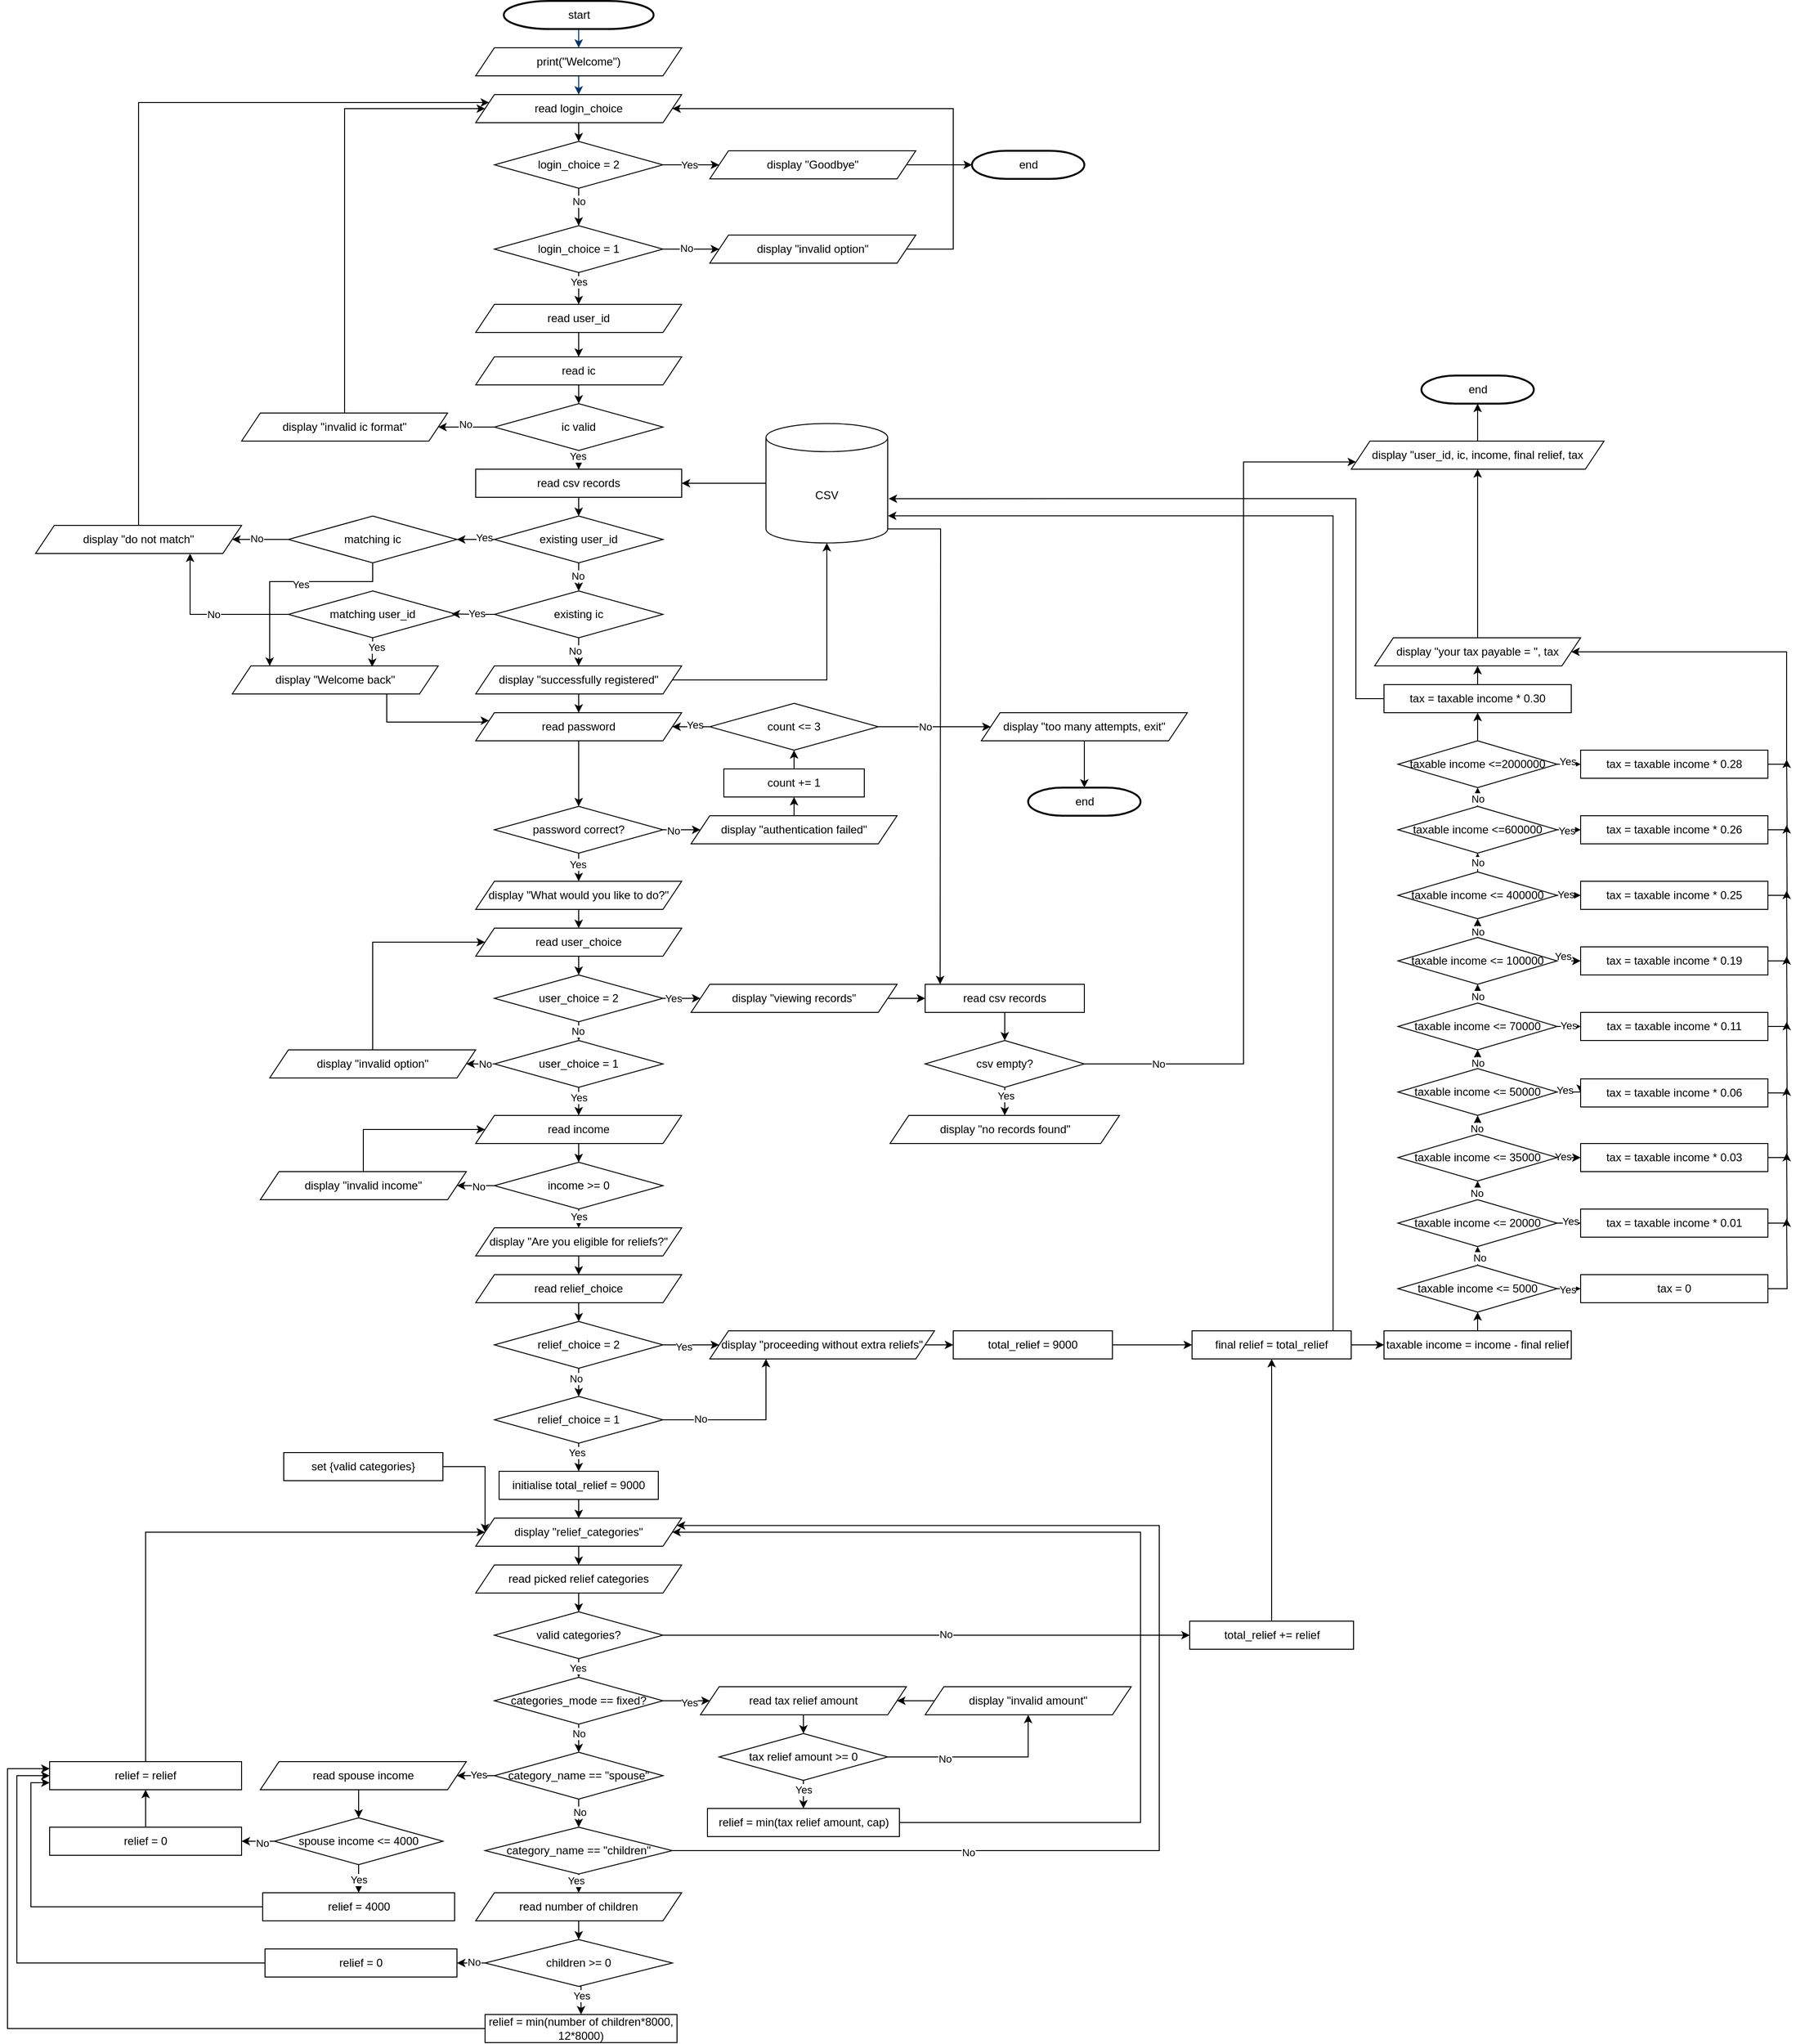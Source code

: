<mxfile version="26.3.0">
  <diagram id="6a731a19-8d31-9384-78a2-239565b7b9f0" name="Page-1">
    <mxGraphModel dx="3789" dy="1953" grid="1" gridSize="10" guides="1" tooltips="1" connect="1" arrows="1" fold="1" page="1" pageScale="1" pageWidth="1169" pageHeight="827" background="none" math="0" shadow="0">
      <root>
        <mxCell id="0" />
        <mxCell id="1" parent="0" />
        <mxCell id="2" value="start" style="shape=mxgraph.flowchart.terminator;strokeWidth=2;gradientColor=none;gradientDirection=north;fontStyle=0;html=1;" parent="1" vertex="1">
          <mxGeometry x="240" y="60" width="160" height="30" as="geometry" />
        </mxCell>
        <mxCell id="7" style="fontStyle=1;strokeColor=#003366;strokeWidth=1;html=1;entryX=0.5;entryY=0;entryDx=0;entryDy=0;" parent="1" source="2" target="t1rXLY3Hh5dRlG1rRBzR-58" edge="1">
          <mxGeometry relative="1" as="geometry">
            <mxPoint x="320.0" y="140" as="targetPoint" />
          </mxGeometry>
        </mxCell>
        <mxCell id="8" style="fontStyle=1;strokeColor=#003366;strokeWidth=1;html=1;exitX=0.5;exitY=1;exitDx=0;exitDy=0;entryX=0.5;entryY=0;entryDx=0;entryDy=0;" parent="1" source="t1rXLY3Hh5dRlG1rRBzR-58" target="t1rXLY3Hh5dRlG1rRBzR-108" edge="1">
          <mxGeometry relative="1" as="geometry">
            <mxPoint x="320.174" y="210" as="sourcePoint" />
            <mxPoint x="320" y="160" as="targetPoint" />
          </mxGeometry>
        </mxCell>
        <mxCell id="40" value="end" style="shape=mxgraph.flowchart.terminator;strokeWidth=2;gradientColor=none;gradientDirection=north;fontStyle=0;html=1;" parent="1" vertex="1">
          <mxGeometry x="740" y="220" width="120" height="30" as="geometry" />
        </mxCell>
        <mxCell id="t1rXLY3Hh5dRlG1rRBzR-58" value="print(&quot;Welcome&quot;)" style="shape=parallelogram;perimeter=parallelogramPerimeter;whiteSpace=wrap;html=1;fixedSize=1;" vertex="1" parent="1">
          <mxGeometry x="210" y="110" width="220" height="30" as="geometry" />
        </mxCell>
        <mxCell id="t1rXLY3Hh5dRlG1rRBzR-62" style="edgeStyle=orthogonalEdgeStyle;rounded=0;orthogonalLoop=1;jettySize=auto;html=1;exitX=0.5;exitY=1;exitDx=0;exitDy=0;entryX=0.5;entryY=0;entryDx=0;entryDy=0;" edge="1" parent="1" source="t1rXLY3Hh5dRlG1rRBzR-108" target="t1rXLY3Hh5dRlG1rRBzR-61">
          <mxGeometry relative="1" as="geometry">
            <mxPoint x="320" y="190" as="sourcePoint" />
          </mxGeometry>
        </mxCell>
        <mxCell id="t1rXLY3Hh5dRlG1rRBzR-67" style="edgeStyle=orthogonalEdgeStyle;rounded=0;orthogonalLoop=1;jettySize=auto;html=1;exitX=0.5;exitY=1;exitDx=0;exitDy=0;entryX=0.5;entryY=0;entryDx=0;entryDy=0;" edge="1" parent="1" source="t1rXLY3Hh5dRlG1rRBzR-61" target="t1rXLY3Hh5dRlG1rRBzR-63">
          <mxGeometry relative="1" as="geometry" />
        </mxCell>
        <mxCell id="t1rXLY3Hh5dRlG1rRBzR-74" value="No" style="edgeLabel;html=1;align=center;verticalAlign=middle;resizable=0;points=[];" vertex="1" connectable="0" parent="t1rXLY3Hh5dRlG1rRBzR-67">
          <mxGeometry x="-0.333" relative="1" as="geometry">
            <mxPoint as="offset" />
          </mxGeometry>
        </mxCell>
        <mxCell id="t1rXLY3Hh5dRlG1rRBzR-68" style="edgeStyle=orthogonalEdgeStyle;rounded=0;orthogonalLoop=1;jettySize=auto;html=1;exitX=1;exitY=0.5;exitDx=0;exitDy=0;entryX=0;entryY=0.5;entryDx=0;entryDy=0;" edge="1" parent="1" source="t1rXLY3Hh5dRlG1rRBzR-61" target="t1rXLY3Hh5dRlG1rRBzR-65">
          <mxGeometry relative="1" as="geometry" />
        </mxCell>
        <mxCell id="t1rXLY3Hh5dRlG1rRBzR-73" value="Yes" style="edgeLabel;html=1;align=center;verticalAlign=middle;resizable=0;points=[];" vertex="1" connectable="0" parent="t1rXLY3Hh5dRlG1rRBzR-68">
          <mxGeometry x="-0.061" relative="1" as="geometry">
            <mxPoint as="offset" />
          </mxGeometry>
        </mxCell>
        <mxCell id="t1rXLY3Hh5dRlG1rRBzR-61" value="login_choice = 2" style="rhombus;whiteSpace=wrap;html=1;" vertex="1" parent="1">
          <mxGeometry x="230" y="210" width="180" height="50" as="geometry" />
        </mxCell>
        <mxCell id="t1rXLY3Hh5dRlG1rRBzR-69" style="edgeStyle=orthogonalEdgeStyle;rounded=0;orthogonalLoop=1;jettySize=auto;html=1;exitX=1;exitY=0.5;exitDx=0;exitDy=0;entryX=0;entryY=0.5;entryDx=0;entryDy=0;" edge="1" parent="1" source="t1rXLY3Hh5dRlG1rRBzR-63" target="t1rXLY3Hh5dRlG1rRBzR-66">
          <mxGeometry relative="1" as="geometry" />
        </mxCell>
        <mxCell id="t1rXLY3Hh5dRlG1rRBzR-75" value="No" style="edgeLabel;html=1;align=center;verticalAlign=middle;resizable=0;points=[];" vertex="1" connectable="0" parent="t1rXLY3Hh5dRlG1rRBzR-69">
          <mxGeometry x="-0.177" y="1" relative="1" as="geometry">
            <mxPoint as="offset" />
          </mxGeometry>
        </mxCell>
        <mxCell id="t1rXLY3Hh5dRlG1rRBzR-78" style="edgeStyle=orthogonalEdgeStyle;rounded=0;orthogonalLoop=1;jettySize=auto;html=1;exitX=0.5;exitY=1;exitDx=0;exitDy=0;entryX=0.5;entryY=0;entryDx=0;entryDy=0;" edge="1" parent="1" source="t1rXLY3Hh5dRlG1rRBzR-63" target="t1rXLY3Hh5dRlG1rRBzR-77">
          <mxGeometry relative="1" as="geometry" />
        </mxCell>
        <mxCell id="t1rXLY3Hh5dRlG1rRBzR-269" value="Yes" style="edgeLabel;html=1;align=center;verticalAlign=middle;resizable=0;points=[];" vertex="1" connectable="0" parent="t1rXLY3Hh5dRlG1rRBzR-78">
          <mxGeometry x="0.232" y="-3" relative="1" as="geometry">
            <mxPoint x="3" y="-11" as="offset" />
          </mxGeometry>
        </mxCell>
        <mxCell id="t1rXLY3Hh5dRlG1rRBzR-63" value="login_choice = 1" style="rhombus;whiteSpace=wrap;html=1;" vertex="1" parent="1">
          <mxGeometry x="230" y="300" width="180" height="50" as="geometry" />
        </mxCell>
        <mxCell id="t1rXLY3Hh5dRlG1rRBzR-65" value="display &quot;Goodbye&quot;" style="shape=parallelogram;perimeter=parallelogramPerimeter;whiteSpace=wrap;html=1;fixedSize=1;" vertex="1" parent="1">
          <mxGeometry x="460" y="220" width="220" height="30" as="geometry" />
        </mxCell>
        <mxCell id="t1rXLY3Hh5dRlG1rRBzR-395" style="edgeStyle=orthogonalEdgeStyle;rounded=0;orthogonalLoop=1;jettySize=auto;html=1;exitX=1;exitY=0.5;exitDx=0;exitDy=0;entryX=1;entryY=0.5;entryDx=0;entryDy=0;" edge="1" parent="1" source="t1rXLY3Hh5dRlG1rRBzR-66" target="t1rXLY3Hh5dRlG1rRBzR-108">
          <mxGeometry relative="1" as="geometry">
            <Array as="points">
              <mxPoint x="720" y="325" />
              <mxPoint x="720" y="175" />
            </Array>
          </mxGeometry>
        </mxCell>
        <mxCell id="t1rXLY3Hh5dRlG1rRBzR-66" value="display &quot;invalid option&quot;" style="shape=parallelogram;perimeter=parallelogramPerimeter;whiteSpace=wrap;html=1;fixedSize=1;" vertex="1" parent="1">
          <mxGeometry x="460" y="310" width="220" height="30" as="geometry" />
        </mxCell>
        <mxCell id="t1rXLY3Hh5dRlG1rRBzR-80" style="edgeStyle=orthogonalEdgeStyle;rounded=0;orthogonalLoop=1;jettySize=auto;html=1;exitX=0.5;exitY=1;exitDx=0;exitDy=0;entryX=0.5;entryY=0;entryDx=0;entryDy=0;" edge="1" parent="1" source="t1rXLY3Hh5dRlG1rRBzR-77" target="t1rXLY3Hh5dRlG1rRBzR-79">
          <mxGeometry relative="1" as="geometry" />
        </mxCell>
        <mxCell id="t1rXLY3Hh5dRlG1rRBzR-77" value="read user_id" style="shape=parallelogram;perimeter=parallelogramPerimeter;whiteSpace=wrap;html=1;fixedSize=1;" vertex="1" parent="1">
          <mxGeometry x="210" y="384" width="220" height="30" as="geometry" />
        </mxCell>
        <mxCell id="t1rXLY3Hh5dRlG1rRBzR-82" style="edgeStyle=orthogonalEdgeStyle;rounded=0;orthogonalLoop=1;jettySize=auto;html=1;exitX=0.5;exitY=1;exitDx=0;exitDy=0;entryX=0.5;entryY=0;entryDx=0;entryDy=0;" edge="1" parent="1" source="t1rXLY3Hh5dRlG1rRBzR-79" target="t1rXLY3Hh5dRlG1rRBzR-81">
          <mxGeometry relative="1" as="geometry" />
        </mxCell>
        <mxCell id="t1rXLY3Hh5dRlG1rRBzR-79" value="read ic" style="shape=parallelogram;perimeter=parallelogramPerimeter;whiteSpace=wrap;html=1;fixedSize=1;" vertex="1" parent="1">
          <mxGeometry x="210" y="440" width="220" height="30" as="geometry" />
        </mxCell>
        <mxCell id="t1rXLY3Hh5dRlG1rRBzR-86" style="edgeStyle=orthogonalEdgeStyle;rounded=0;orthogonalLoop=1;jettySize=auto;html=1;exitX=0;exitY=0.5;exitDx=0;exitDy=0;entryX=1;entryY=0.5;entryDx=0;entryDy=0;" edge="1" parent="1" source="t1rXLY3Hh5dRlG1rRBzR-81" target="t1rXLY3Hh5dRlG1rRBzR-83">
          <mxGeometry relative="1" as="geometry" />
        </mxCell>
        <mxCell id="t1rXLY3Hh5dRlG1rRBzR-87" value="No" style="edgeLabel;html=1;align=center;verticalAlign=middle;resizable=0;points=[];" vertex="1" connectable="0" parent="t1rXLY3Hh5dRlG1rRBzR-86">
          <mxGeometry x="0.05" y="-3" relative="1" as="geometry">
            <mxPoint as="offset" />
          </mxGeometry>
        </mxCell>
        <mxCell id="t1rXLY3Hh5dRlG1rRBzR-92" style="edgeStyle=orthogonalEdgeStyle;rounded=0;orthogonalLoop=1;jettySize=auto;html=1;exitX=0.5;exitY=1;exitDx=0;exitDy=0;entryX=0.5;entryY=0;entryDx=0;entryDy=0;" edge="1" parent="1" source="t1rXLY3Hh5dRlG1rRBzR-81" target="t1rXLY3Hh5dRlG1rRBzR-91">
          <mxGeometry relative="1" as="geometry" />
        </mxCell>
        <mxCell id="t1rXLY3Hh5dRlG1rRBzR-270" value="Yes" style="edgeLabel;html=1;align=center;verticalAlign=middle;resizable=0;points=[];" vertex="1" connectable="0" parent="t1rXLY3Hh5dRlG1rRBzR-92">
          <mxGeometry x="-0.411" y="-1" relative="1" as="geometry">
            <mxPoint as="offset" />
          </mxGeometry>
        </mxCell>
        <mxCell id="t1rXLY3Hh5dRlG1rRBzR-81" value="ic valid" style="rhombus;whiteSpace=wrap;html=1;" vertex="1" parent="1">
          <mxGeometry x="230" y="490" width="180" height="50" as="geometry" />
        </mxCell>
        <mxCell id="t1rXLY3Hh5dRlG1rRBzR-109" style="edgeStyle=orthogonalEdgeStyle;rounded=0;orthogonalLoop=1;jettySize=auto;html=1;exitX=0.5;exitY=0;exitDx=0;exitDy=0;entryX=0;entryY=0.5;entryDx=0;entryDy=0;" edge="1" parent="1" source="t1rXLY3Hh5dRlG1rRBzR-83" target="t1rXLY3Hh5dRlG1rRBzR-108">
          <mxGeometry relative="1" as="geometry">
            <Array as="points">
              <mxPoint x="70" y="175" />
            </Array>
          </mxGeometry>
        </mxCell>
        <mxCell id="t1rXLY3Hh5dRlG1rRBzR-83" value="display &quot;invalid ic format&quot;" style="shape=parallelogram;perimeter=parallelogramPerimeter;whiteSpace=wrap;html=1;fixedSize=1;" vertex="1" parent="1">
          <mxGeometry x="-40" y="500" width="220" height="30" as="geometry" />
        </mxCell>
        <mxCell id="t1rXLY3Hh5dRlG1rRBzR-96" style="edgeStyle=orthogonalEdgeStyle;rounded=0;orthogonalLoop=1;jettySize=auto;html=1;exitX=0.5;exitY=1;exitDx=0;exitDy=0;entryX=0.5;entryY=0;entryDx=0;entryDy=0;" edge="1" parent="1" source="t1rXLY3Hh5dRlG1rRBzR-89" target="t1rXLY3Hh5dRlG1rRBzR-90">
          <mxGeometry relative="1" as="geometry" />
        </mxCell>
        <mxCell id="t1rXLY3Hh5dRlG1rRBzR-103" value="No" style="edgeLabel;html=1;align=center;verticalAlign=middle;resizable=0;points=[];" vertex="1" connectable="0" parent="t1rXLY3Hh5dRlG1rRBzR-96">
          <mxGeometry x="-0.087" y="-1" relative="1" as="geometry">
            <mxPoint as="offset" />
          </mxGeometry>
        </mxCell>
        <mxCell id="t1rXLY3Hh5dRlG1rRBzR-101" style="edgeStyle=orthogonalEdgeStyle;rounded=0;orthogonalLoop=1;jettySize=auto;html=1;exitX=0;exitY=0.5;exitDx=0;exitDy=0;entryX=1;entryY=0.5;entryDx=0;entryDy=0;" edge="1" parent="1" source="t1rXLY3Hh5dRlG1rRBzR-89" target="t1rXLY3Hh5dRlG1rRBzR-99">
          <mxGeometry relative="1" as="geometry" />
        </mxCell>
        <mxCell id="t1rXLY3Hh5dRlG1rRBzR-105" value="Yes" style="edgeLabel;html=1;align=center;verticalAlign=middle;resizable=0;points=[];" vertex="1" connectable="0" parent="t1rXLY3Hh5dRlG1rRBzR-101">
          <mxGeometry x="-0.423" y="-2" relative="1" as="geometry">
            <mxPoint as="offset" />
          </mxGeometry>
        </mxCell>
        <mxCell id="t1rXLY3Hh5dRlG1rRBzR-89" value="existing user_id" style="rhombus;whiteSpace=wrap;html=1;" vertex="1" parent="1">
          <mxGeometry x="230" y="610" width="180" height="50" as="geometry" />
        </mxCell>
        <mxCell id="t1rXLY3Hh5dRlG1rRBzR-97" style="edgeStyle=orthogonalEdgeStyle;rounded=0;orthogonalLoop=1;jettySize=auto;html=1;exitX=0.5;exitY=1;exitDx=0;exitDy=0;entryX=0.5;entryY=0;entryDx=0;entryDy=0;" edge="1" parent="1" source="t1rXLY3Hh5dRlG1rRBzR-90" target="t1rXLY3Hh5dRlG1rRBzR-116">
          <mxGeometry relative="1" as="geometry">
            <mxPoint x="320.174" y="760" as="targetPoint" />
          </mxGeometry>
        </mxCell>
        <mxCell id="t1rXLY3Hh5dRlG1rRBzR-104" value="No" style="edgeLabel;html=1;align=center;verticalAlign=middle;resizable=0;points=[];" vertex="1" connectable="0" parent="t1rXLY3Hh5dRlG1rRBzR-97">
          <mxGeometry x="-0.074" y="-4" relative="1" as="geometry">
            <mxPoint as="offset" />
          </mxGeometry>
        </mxCell>
        <mxCell id="t1rXLY3Hh5dRlG1rRBzR-90" value="existing ic" style="rhombus;whiteSpace=wrap;html=1;" vertex="1" parent="1">
          <mxGeometry x="230" y="690" width="180" height="50" as="geometry" />
        </mxCell>
        <mxCell id="t1rXLY3Hh5dRlG1rRBzR-93" style="edgeStyle=orthogonalEdgeStyle;rounded=0;orthogonalLoop=1;jettySize=auto;html=1;exitX=0.5;exitY=1;exitDx=0;exitDy=0;entryX=0.5;entryY=0;entryDx=0;entryDy=0;" edge="1" parent="1" source="t1rXLY3Hh5dRlG1rRBzR-91" target="t1rXLY3Hh5dRlG1rRBzR-89">
          <mxGeometry relative="1" as="geometry" />
        </mxCell>
        <mxCell id="t1rXLY3Hh5dRlG1rRBzR-91" value="read csv records" style="rounded=0;whiteSpace=wrap;html=1;" vertex="1" parent="1">
          <mxGeometry x="210" y="560" width="220" height="30" as="geometry" />
        </mxCell>
        <mxCell id="t1rXLY3Hh5dRlG1rRBzR-95" style="edgeStyle=orthogonalEdgeStyle;rounded=0;orthogonalLoop=1;jettySize=auto;html=1;exitX=0;exitY=0.5;exitDx=0;exitDy=0;exitPerimeter=0;entryX=1;entryY=0.5;entryDx=0;entryDy=0;" edge="1" parent="1" source="t1rXLY3Hh5dRlG1rRBzR-94" target="t1rXLY3Hh5dRlG1rRBzR-91">
          <mxGeometry relative="1" as="geometry" />
        </mxCell>
        <mxCell id="t1rXLY3Hh5dRlG1rRBzR-94" value="CSV" style="shape=cylinder3;whiteSpace=wrap;html=1;boundedLbl=1;backgroundOutline=1;size=15;" vertex="1" parent="1">
          <mxGeometry x="520" y="511.25" width="130" height="127.5" as="geometry" />
        </mxCell>
        <mxCell id="t1rXLY3Hh5dRlG1rRBzR-111" style="edgeStyle=orthogonalEdgeStyle;rounded=0;orthogonalLoop=1;jettySize=auto;html=1;exitX=0;exitY=0.5;exitDx=0;exitDy=0;entryX=1;entryY=0.5;entryDx=0;entryDy=0;" edge="1" parent="1" source="t1rXLY3Hh5dRlG1rRBzR-99" target="t1rXLY3Hh5dRlG1rRBzR-110">
          <mxGeometry relative="1" as="geometry" />
        </mxCell>
        <mxCell id="t1rXLY3Hh5dRlG1rRBzR-114" value="No" style="edgeLabel;html=1;align=center;verticalAlign=middle;resizable=0;points=[];" vertex="1" connectable="0" parent="t1rXLY3Hh5dRlG1rRBzR-111">
          <mxGeometry x="0.136" y="-1" relative="1" as="geometry">
            <mxPoint as="offset" />
          </mxGeometry>
        </mxCell>
        <mxCell id="t1rXLY3Hh5dRlG1rRBzR-119" style="edgeStyle=orthogonalEdgeStyle;rounded=0;orthogonalLoop=1;jettySize=auto;html=1;exitX=0.5;exitY=1;exitDx=0;exitDy=0;entryX=0.25;entryY=0;entryDx=0;entryDy=0;" edge="1" parent="1" source="t1rXLY3Hh5dRlG1rRBzR-99">
          <mxGeometry relative="1" as="geometry">
            <mxPoint x="85.0" y="660" as="sourcePoint" />
            <mxPoint x="-10.0" y="770" as="targetPoint" />
            <Array as="points">
              <mxPoint x="100" y="680" />
              <mxPoint x="-10" y="680" />
            </Array>
          </mxGeometry>
        </mxCell>
        <mxCell id="t1rXLY3Hh5dRlG1rRBzR-125" value="Yes" style="edgeLabel;html=1;align=center;verticalAlign=middle;resizable=0;points=[];" vertex="1" connectable="0" parent="t1rXLY3Hh5dRlG1rRBzR-119">
          <mxGeometry x="-0.12" y="3" relative="1" as="geometry">
            <mxPoint as="offset" />
          </mxGeometry>
        </mxCell>
        <mxCell id="t1rXLY3Hh5dRlG1rRBzR-99" value="matching ic" style="rhombus;whiteSpace=wrap;html=1;" vertex="1" parent="1">
          <mxGeometry x="10" y="610" width="180" height="50" as="geometry" />
        </mxCell>
        <mxCell id="t1rXLY3Hh5dRlG1rRBzR-112" style="edgeStyle=orthogonalEdgeStyle;rounded=0;orthogonalLoop=1;jettySize=auto;html=1;exitX=0;exitY=0.5;exitDx=0;exitDy=0;entryX=0.75;entryY=1;entryDx=0;entryDy=0;" edge="1" parent="1" source="t1rXLY3Hh5dRlG1rRBzR-100" target="t1rXLY3Hh5dRlG1rRBzR-110">
          <mxGeometry relative="1" as="geometry" />
        </mxCell>
        <mxCell id="t1rXLY3Hh5dRlG1rRBzR-115" value="No" style="edgeLabel;html=1;align=center;verticalAlign=middle;resizable=0;points=[];" vertex="1" connectable="0" parent="t1rXLY3Hh5dRlG1rRBzR-112">
          <mxGeometry x="-0.488" y="-5" relative="1" as="geometry">
            <mxPoint x="-37" y="5" as="offset" />
          </mxGeometry>
        </mxCell>
        <mxCell id="t1rXLY3Hh5dRlG1rRBzR-100" value="matching user_id" style="rhombus;whiteSpace=wrap;html=1;" vertex="1" parent="1">
          <mxGeometry x="10" y="690" width="180" height="50" as="geometry" />
        </mxCell>
        <mxCell id="t1rXLY3Hh5dRlG1rRBzR-102" style="edgeStyle=orthogonalEdgeStyle;rounded=0;orthogonalLoop=1;jettySize=auto;html=1;exitX=0;exitY=0.5;exitDx=0;exitDy=0;entryX=0.968;entryY=0.49;entryDx=0;entryDy=0;entryPerimeter=0;" edge="1" parent="1" source="t1rXLY3Hh5dRlG1rRBzR-90" target="t1rXLY3Hh5dRlG1rRBzR-100">
          <mxGeometry relative="1" as="geometry" />
        </mxCell>
        <mxCell id="t1rXLY3Hh5dRlG1rRBzR-106" value="Yes" style="edgeLabel;html=1;align=center;verticalAlign=middle;resizable=0;points=[];" vertex="1" connectable="0" parent="t1rXLY3Hh5dRlG1rRBzR-102">
          <mxGeometry x="-0.113" y="-1" relative="1" as="geometry">
            <mxPoint x="1" as="offset" />
          </mxGeometry>
        </mxCell>
        <mxCell id="t1rXLY3Hh5dRlG1rRBzR-108" value="read login_choice" style="shape=parallelogram;perimeter=parallelogramPerimeter;whiteSpace=wrap;html=1;fixedSize=1;" vertex="1" parent="1">
          <mxGeometry x="210" y="160" width="220" height="30" as="geometry" />
        </mxCell>
        <mxCell id="t1rXLY3Hh5dRlG1rRBzR-113" style="edgeStyle=orthogonalEdgeStyle;rounded=0;orthogonalLoop=1;jettySize=auto;html=1;exitX=0.5;exitY=0;exitDx=0;exitDy=0;entryX=0;entryY=0.25;entryDx=0;entryDy=0;" edge="1" parent="1" source="t1rXLY3Hh5dRlG1rRBzR-110" target="t1rXLY3Hh5dRlG1rRBzR-108">
          <mxGeometry relative="1" as="geometry">
            <Array as="points">
              <mxPoint x="-150" y="168" />
            </Array>
          </mxGeometry>
        </mxCell>
        <mxCell id="t1rXLY3Hh5dRlG1rRBzR-110" value="display &quot;do not match&quot;" style="shape=parallelogram;perimeter=parallelogramPerimeter;whiteSpace=wrap;html=1;fixedSize=1;" vertex="1" parent="1">
          <mxGeometry x="-260" y="620" width="220" height="30" as="geometry" />
        </mxCell>
        <mxCell id="t1rXLY3Hh5dRlG1rRBzR-128" style="edgeStyle=orthogonalEdgeStyle;rounded=0;orthogonalLoop=1;jettySize=auto;html=1;exitX=0.5;exitY=1;exitDx=0;exitDy=0;entryX=0.5;entryY=0;entryDx=0;entryDy=0;" edge="1" parent="1" source="t1rXLY3Hh5dRlG1rRBzR-116" target="t1rXLY3Hh5dRlG1rRBzR-127">
          <mxGeometry relative="1" as="geometry" />
        </mxCell>
        <mxCell id="t1rXLY3Hh5dRlG1rRBzR-389" style="edgeStyle=orthogonalEdgeStyle;rounded=0;orthogonalLoop=1;jettySize=auto;html=1;exitX=1;exitY=0.5;exitDx=0;exitDy=0;" edge="1" parent="1" source="t1rXLY3Hh5dRlG1rRBzR-116" target="t1rXLY3Hh5dRlG1rRBzR-94">
          <mxGeometry relative="1" as="geometry" />
        </mxCell>
        <mxCell id="t1rXLY3Hh5dRlG1rRBzR-116" value="display &quot;successfully registered&quot;" style="shape=parallelogram;perimeter=parallelogramPerimeter;whiteSpace=wrap;html=1;fixedSize=1;" vertex="1" parent="1">
          <mxGeometry x="210" y="770" width="220" height="30" as="geometry" />
        </mxCell>
        <mxCell id="t1rXLY3Hh5dRlG1rRBzR-131" style="edgeStyle=orthogonalEdgeStyle;rounded=0;orthogonalLoop=1;jettySize=auto;html=1;exitX=0.75;exitY=1;exitDx=0;exitDy=0;entryX=0;entryY=0.25;entryDx=0;entryDy=0;" edge="1" parent="1" source="t1rXLY3Hh5dRlG1rRBzR-117" target="t1rXLY3Hh5dRlG1rRBzR-127">
          <mxGeometry relative="1" as="geometry">
            <Array as="points">
              <mxPoint x="115" y="830" />
              <mxPoint x="220" y="830" />
              <mxPoint x="220" y="829" />
            </Array>
          </mxGeometry>
        </mxCell>
        <mxCell id="t1rXLY3Hh5dRlG1rRBzR-117" value="display &quot;Welcome back&quot;" style="shape=parallelogram;perimeter=parallelogramPerimeter;whiteSpace=wrap;html=1;fixedSize=1;" vertex="1" parent="1">
          <mxGeometry x="-50" y="770" width="220" height="30" as="geometry" />
        </mxCell>
        <mxCell id="t1rXLY3Hh5dRlG1rRBzR-118" style="edgeStyle=orthogonalEdgeStyle;rounded=0;orthogonalLoop=1;jettySize=auto;html=1;exitX=0.5;exitY=1;exitDx=0;exitDy=0;entryX=0.679;entryY=0.035;entryDx=0;entryDy=0;entryPerimeter=0;" edge="1" parent="1" source="t1rXLY3Hh5dRlG1rRBzR-100" target="t1rXLY3Hh5dRlG1rRBzR-117">
          <mxGeometry relative="1" as="geometry">
            <mxPoint x="100" y="760" as="targetPoint" />
          </mxGeometry>
        </mxCell>
        <mxCell id="t1rXLY3Hh5dRlG1rRBzR-126" value="Yes" style="edgeLabel;html=1;align=center;verticalAlign=middle;resizable=0;points=[];" vertex="1" connectable="0" parent="t1rXLY3Hh5dRlG1rRBzR-118">
          <mxGeometry x="-0.36" y="4" relative="1" as="geometry">
            <mxPoint as="offset" />
          </mxGeometry>
        </mxCell>
        <mxCell id="t1rXLY3Hh5dRlG1rRBzR-133" style="edgeStyle=orthogonalEdgeStyle;rounded=0;orthogonalLoop=1;jettySize=auto;html=1;exitX=0.5;exitY=1;exitDx=0;exitDy=0;entryX=0.5;entryY=0;entryDx=0;entryDy=0;" edge="1" parent="1" source="t1rXLY3Hh5dRlG1rRBzR-127" target="t1rXLY3Hh5dRlG1rRBzR-132">
          <mxGeometry relative="1" as="geometry" />
        </mxCell>
        <mxCell id="t1rXLY3Hh5dRlG1rRBzR-127" value="read password" style="shape=parallelogram;perimeter=parallelogramPerimeter;whiteSpace=wrap;html=1;fixedSize=1;" vertex="1" parent="1">
          <mxGeometry x="210" y="820" width="220" height="30" as="geometry" />
        </mxCell>
        <mxCell id="t1rXLY3Hh5dRlG1rRBzR-151" style="edgeStyle=orthogonalEdgeStyle;rounded=0;orthogonalLoop=1;jettySize=auto;html=1;exitX=1;exitY=0.5;exitDx=0;exitDy=0;entryX=0;entryY=0.5;entryDx=0;entryDy=0;" edge="1" parent="1" source="t1rXLY3Hh5dRlG1rRBzR-132" target="t1rXLY3Hh5dRlG1rRBzR-149">
          <mxGeometry relative="1" as="geometry" />
        </mxCell>
        <mxCell id="t1rXLY3Hh5dRlG1rRBzR-154" value="No" style="edgeLabel;html=1;align=center;verticalAlign=middle;resizable=0;points=[];" vertex="1" connectable="0" parent="t1rXLY3Hh5dRlG1rRBzR-151">
          <mxGeometry x="-0.029" y="1" relative="1" as="geometry">
            <mxPoint as="offset" />
          </mxGeometry>
        </mxCell>
        <mxCell id="t1rXLY3Hh5dRlG1rRBzR-155" style="edgeStyle=orthogonalEdgeStyle;rounded=0;orthogonalLoop=1;jettySize=auto;html=1;exitX=0.5;exitY=1;exitDx=0;exitDy=0;entryX=0.5;entryY=0;entryDx=0;entryDy=0;" edge="1" parent="1" source="t1rXLY3Hh5dRlG1rRBzR-132" target="t1rXLY3Hh5dRlG1rRBzR-152">
          <mxGeometry relative="1" as="geometry" />
        </mxCell>
        <mxCell id="t1rXLY3Hh5dRlG1rRBzR-156" value="Yes" style="edgeLabel;html=1;align=center;verticalAlign=middle;resizable=0;points=[];" vertex="1" connectable="0" parent="t1rXLY3Hh5dRlG1rRBzR-155">
          <mxGeometry x="-0.217" y="-1" relative="1" as="geometry">
            <mxPoint as="offset" />
          </mxGeometry>
        </mxCell>
        <mxCell id="t1rXLY3Hh5dRlG1rRBzR-132" value="password correct?" style="rhombus;whiteSpace=wrap;html=1;" vertex="1" parent="1">
          <mxGeometry x="230" y="920" width="180" height="50" as="geometry" />
        </mxCell>
        <mxCell id="t1rXLY3Hh5dRlG1rRBzR-142" style="edgeStyle=orthogonalEdgeStyle;rounded=0;orthogonalLoop=1;jettySize=auto;html=1;exitX=0.5;exitY=0;exitDx=0;exitDy=0;entryX=0.5;entryY=1;entryDx=0;entryDy=0;" edge="1" parent="1" source="t1rXLY3Hh5dRlG1rRBzR-135" target="t1rXLY3Hh5dRlG1rRBzR-141">
          <mxGeometry relative="1" as="geometry" />
        </mxCell>
        <mxCell id="t1rXLY3Hh5dRlG1rRBzR-135" value="count += 1" style="rounded=0;whiteSpace=wrap;html=1;" vertex="1" parent="1">
          <mxGeometry x="475" y="880" width="150" height="30" as="geometry" />
        </mxCell>
        <mxCell id="t1rXLY3Hh5dRlG1rRBzR-143" style="edgeStyle=orthogonalEdgeStyle;rounded=0;orthogonalLoop=1;jettySize=auto;html=1;exitX=0;exitY=0.5;exitDx=0;exitDy=0;entryX=1;entryY=0.5;entryDx=0;entryDy=0;" edge="1" parent="1" source="t1rXLY3Hh5dRlG1rRBzR-141" target="t1rXLY3Hh5dRlG1rRBzR-127">
          <mxGeometry relative="1" as="geometry" />
        </mxCell>
        <mxCell id="t1rXLY3Hh5dRlG1rRBzR-144" value="Yes" style="edgeLabel;html=1;align=center;verticalAlign=middle;resizable=0;points=[];" vertex="1" connectable="0" parent="t1rXLY3Hh5dRlG1rRBzR-143">
          <mxGeometry x="0.202" y="-2" relative="1" as="geometry">
            <mxPoint as="offset" />
          </mxGeometry>
        </mxCell>
        <mxCell id="t1rXLY3Hh5dRlG1rRBzR-146" style="edgeStyle=orthogonalEdgeStyle;rounded=0;orthogonalLoop=1;jettySize=auto;html=1;exitX=1;exitY=0.5;exitDx=0;exitDy=0;entryX=0;entryY=0.5;entryDx=0;entryDy=0;" edge="1" parent="1" source="t1rXLY3Hh5dRlG1rRBzR-141" target="t1rXLY3Hh5dRlG1rRBzR-145">
          <mxGeometry relative="1" as="geometry" />
        </mxCell>
        <mxCell id="t1rXLY3Hh5dRlG1rRBzR-147" value="No" style="edgeLabel;html=1;align=center;verticalAlign=middle;resizable=0;points=[];" vertex="1" connectable="0" parent="t1rXLY3Hh5dRlG1rRBzR-146">
          <mxGeometry x="-0.724" relative="1" as="geometry">
            <mxPoint x="33" as="offset" />
          </mxGeometry>
        </mxCell>
        <mxCell id="t1rXLY3Hh5dRlG1rRBzR-141" value="count &amp;lt;= 3" style="rhombus;whiteSpace=wrap;html=1;" vertex="1" parent="1">
          <mxGeometry x="460" y="810" width="180" height="50" as="geometry" />
        </mxCell>
        <mxCell id="t1rXLY3Hh5dRlG1rRBzR-145" value="display &quot;too many attempts, exit&quot;" style="shape=parallelogram;perimeter=parallelogramPerimeter;whiteSpace=wrap;html=1;fixedSize=1;" vertex="1" parent="1">
          <mxGeometry x="750" y="820" width="220" height="30" as="geometry" />
        </mxCell>
        <mxCell id="t1rXLY3Hh5dRlG1rRBzR-150" style="edgeStyle=orthogonalEdgeStyle;rounded=0;orthogonalLoop=1;jettySize=auto;html=1;exitX=0.5;exitY=0;exitDx=0;exitDy=0;entryX=0.5;entryY=1;entryDx=0;entryDy=0;" edge="1" parent="1" source="t1rXLY3Hh5dRlG1rRBzR-149" target="t1rXLY3Hh5dRlG1rRBzR-135">
          <mxGeometry relative="1" as="geometry" />
        </mxCell>
        <mxCell id="t1rXLY3Hh5dRlG1rRBzR-149" value="display &quot;authentication failed&quot;" style="shape=parallelogram;perimeter=parallelogramPerimeter;whiteSpace=wrap;html=1;fixedSize=1;" vertex="1" parent="1">
          <mxGeometry x="440" y="930" width="220" height="30" as="geometry" />
        </mxCell>
        <mxCell id="t1rXLY3Hh5dRlG1rRBzR-158" style="edgeStyle=orthogonalEdgeStyle;rounded=0;orthogonalLoop=1;jettySize=auto;html=1;exitX=0.5;exitY=1;exitDx=0;exitDy=0;entryX=0.5;entryY=0;entryDx=0;entryDy=0;" edge="1" parent="1" source="t1rXLY3Hh5dRlG1rRBzR-152" target="t1rXLY3Hh5dRlG1rRBzR-157">
          <mxGeometry relative="1" as="geometry" />
        </mxCell>
        <mxCell id="t1rXLY3Hh5dRlG1rRBzR-152" value="display &quot;What would you like to do?&quot;" style="shape=parallelogram;perimeter=parallelogramPerimeter;whiteSpace=wrap;html=1;fixedSize=1;" vertex="1" parent="1">
          <mxGeometry x="210" y="1000" width="220" height="30" as="geometry" />
        </mxCell>
        <mxCell id="t1rXLY3Hh5dRlG1rRBzR-160" style="edgeStyle=orthogonalEdgeStyle;rounded=0;orthogonalLoop=1;jettySize=auto;html=1;exitX=0.5;exitY=1;exitDx=0;exitDy=0;entryX=0.5;entryY=0;entryDx=0;entryDy=0;" edge="1" parent="1" source="t1rXLY3Hh5dRlG1rRBzR-157" target="t1rXLY3Hh5dRlG1rRBzR-159">
          <mxGeometry relative="1" as="geometry" />
        </mxCell>
        <mxCell id="t1rXLY3Hh5dRlG1rRBzR-157" value="read user_choice" style="shape=parallelogram;perimeter=parallelogramPerimeter;whiteSpace=wrap;html=1;fixedSize=1;" vertex="1" parent="1">
          <mxGeometry x="210" y="1050" width="220" height="30" as="geometry" />
        </mxCell>
        <mxCell id="t1rXLY3Hh5dRlG1rRBzR-162" style="edgeStyle=orthogonalEdgeStyle;rounded=0;orthogonalLoop=1;jettySize=auto;html=1;exitX=0.5;exitY=1;exitDx=0;exitDy=0;entryX=0.5;entryY=0;entryDx=0;entryDy=0;" edge="1" parent="1" source="t1rXLY3Hh5dRlG1rRBzR-159" target="t1rXLY3Hh5dRlG1rRBzR-161">
          <mxGeometry relative="1" as="geometry" />
        </mxCell>
        <mxCell id="t1rXLY3Hh5dRlG1rRBzR-167" value="No" style="edgeLabel;html=1;align=center;verticalAlign=middle;resizable=0;points=[];" vertex="1" connectable="0" parent="t1rXLY3Hh5dRlG1rRBzR-162">
          <mxGeometry x="-0.073" y="-1" relative="1" as="geometry">
            <mxPoint as="offset" />
          </mxGeometry>
        </mxCell>
        <mxCell id="t1rXLY3Hh5dRlG1rRBzR-165" style="edgeStyle=orthogonalEdgeStyle;rounded=0;orthogonalLoop=1;jettySize=auto;html=1;exitX=1;exitY=0.5;exitDx=0;exitDy=0;entryX=0;entryY=0.5;entryDx=0;entryDy=0;" edge="1" parent="1" source="t1rXLY3Hh5dRlG1rRBzR-159" target="t1rXLY3Hh5dRlG1rRBzR-163">
          <mxGeometry relative="1" as="geometry" />
        </mxCell>
        <mxCell id="t1rXLY3Hh5dRlG1rRBzR-166" value="Yes" style="edgeLabel;html=1;align=center;verticalAlign=middle;resizable=0;points=[];" vertex="1" connectable="0" parent="t1rXLY3Hh5dRlG1rRBzR-165">
          <mxGeometry x="0.04" relative="1" as="geometry">
            <mxPoint as="offset" />
          </mxGeometry>
        </mxCell>
        <mxCell id="t1rXLY3Hh5dRlG1rRBzR-159" value="user_choice = 2" style="rhombus;whiteSpace=wrap;html=1;" vertex="1" parent="1">
          <mxGeometry x="230" y="1100" width="180" height="50" as="geometry" />
        </mxCell>
        <mxCell id="t1rXLY3Hh5dRlG1rRBzR-171" style="edgeStyle=orthogonalEdgeStyle;rounded=0;orthogonalLoop=1;jettySize=auto;html=1;exitX=0;exitY=0.5;exitDx=0;exitDy=0;entryX=1;entryY=0.5;entryDx=0;entryDy=0;" edge="1" parent="1" source="t1rXLY3Hh5dRlG1rRBzR-161" target="t1rXLY3Hh5dRlG1rRBzR-170">
          <mxGeometry relative="1" as="geometry" />
        </mxCell>
        <mxCell id="t1rXLY3Hh5dRlG1rRBzR-172" value="No" style="edgeLabel;html=1;align=center;verticalAlign=middle;resizable=0;points=[];" vertex="1" connectable="0" parent="t1rXLY3Hh5dRlG1rRBzR-171">
          <mxGeometry x="-0.04" y="1" relative="1" as="geometry">
            <mxPoint x="4" y="-1" as="offset" />
          </mxGeometry>
        </mxCell>
        <mxCell id="t1rXLY3Hh5dRlG1rRBzR-188" style="edgeStyle=orthogonalEdgeStyle;rounded=0;orthogonalLoop=1;jettySize=auto;html=1;exitX=0.5;exitY=1;exitDx=0;exitDy=0;entryX=0.5;entryY=0;entryDx=0;entryDy=0;" edge="1" parent="1" source="t1rXLY3Hh5dRlG1rRBzR-161" target="t1rXLY3Hh5dRlG1rRBzR-187">
          <mxGeometry relative="1" as="geometry" />
        </mxCell>
        <mxCell id="t1rXLY3Hh5dRlG1rRBzR-189" value="Yes" style="edgeLabel;html=1;align=center;verticalAlign=middle;resizable=0;points=[];" vertex="1" connectable="0" parent="t1rXLY3Hh5dRlG1rRBzR-188">
          <mxGeometry x="-0.115" y="2" relative="1" as="geometry">
            <mxPoint x="-2" y="-3" as="offset" />
          </mxGeometry>
        </mxCell>
        <mxCell id="t1rXLY3Hh5dRlG1rRBzR-161" value="user_choice = 1" style="rhombus;whiteSpace=wrap;html=1;" vertex="1" parent="1">
          <mxGeometry x="230" y="1170" width="180" height="50" as="geometry" />
        </mxCell>
        <mxCell id="t1rXLY3Hh5dRlG1rRBzR-175" style="edgeStyle=orthogonalEdgeStyle;rounded=0;orthogonalLoop=1;jettySize=auto;html=1;exitX=1;exitY=0.5;exitDx=0;exitDy=0;" edge="1" parent="1" source="t1rXLY3Hh5dRlG1rRBzR-163" target="t1rXLY3Hh5dRlG1rRBzR-174">
          <mxGeometry relative="1" as="geometry" />
        </mxCell>
        <mxCell id="t1rXLY3Hh5dRlG1rRBzR-163" value="display &quot;viewing records&quot;" style="shape=parallelogram;perimeter=parallelogramPerimeter;whiteSpace=wrap;html=1;fixedSize=1;" vertex="1" parent="1">
          <mxGeometry x="440" y="1110" width="220" height="30" as="geometry" />
        </mxCell>
        <mxCell id="t1rXLY3Hh5dRlG1rRBzR-173" style="edgeStyle=orthogonalEdgeStyle;rounded=0;orthogonalLoop=1;jettySize=auto;html=1;exitX=0.5;exitY=0;exitDx=0;exitDy=0;entryX=0;entryY=0.5;entryDx=0;entryDy=0;" edge="1" parent="1" source="t1rXLY3Hh5dRlG1rRBzR-170" target="t1rXLY3Hh5dRlG1rRBzR-157">
          <mxGeometry relative="1" as="geometry">
            <Array as="points">
              <mxPoint x="100" y="1065" />
            </Array>
          </mxGeometry>
        </mxCell>
        <mxCell id="t1rXLY3Hh5dRlG1rRBzR-170" value="display &quot;invalid option&quot;" style="shape=parallelogram;perimeter=parallelogramPerimeter;whiteSpace=wrap;html=1;fixedSize=1;" vertex="1" parent="1">
          <mxGeometry x="-10" y="1180" width="220" height="30" as="geometry" />
        </mxCell>
        <mxCell id="t1rXLY3Hh5dRlG1rRBzR-178" style="edgeStyle=orthogonalEdgeStyle;rounded=0;orthogonalLoop=1;jettySize=auto;html=1;exitX=0.5;exitY=1;exitDx=0;exitDy=0;entryX=0.5;entryY=0;entryDx=0;entryDy=0;" edge="1" parent="1" source="t1rXLY3Hh5dRlG1rRBzR-174" target="t1rXLY3Hh5dRlG1rRBzR-177">
          <mxGeometry relative="1" as="geometry" />
        </mxCell>
        <mxCell id="t1rXLY3Hh5dRlG1rRBzR-174" value="read csv records" style="rounded=0;whiteSpace=wrap;html=1;" vertex="1" parent="1">
          <mxGeometry x="690" y="1110" width="170" height="30" as="geometry" />
        </mxCell>
        <mxCell id="t1rXLY3Hh5dRlG1rRBzR-185" style="edgeStyle=orthogonalEdgeStyle;rounded=0;orthogonalLoop=1;jettySize=auto;html=1;exitX=0.5;exitY=1;exitDx=0;exitDy=0;entryX=0.5;entryY=0;entryDx=0;entryDy=0;" edge="1" parent="1" source="t1rXLY3Hh5dRlG1rRBzR-177" target="t1rXLY3Hh5dRlG1rRBzR-184">
          <mxGeometry relative="1" as="geometry" />
        </mxCell>
        <mxCell id="t1rXLY3Hh5dRlG1rRBzR-186" value="Yes" style="edgeLabel;html=1;align=center;verticalAlign=middle;resizable=0;points=[];" vertex="1" connectable="0" parent="t1rXLY3Hh5dRlG1rRBzR-185">
          <mxGeometry x="-0.393" y="1" relative="1" as="geometry">
            <mxPoint as="offset" />
          </mxGeometry>
        </mxCell>
        <mxCell id="t1rXLY3Hh5dRlG1rRBzR-393" style="edgeStyle=orthogonalEdgeStyle;rounded=0;orthogonalLoop=1;jettySize=auto;html=1;exitX=1;exitY=0.5;exitDx=0;exitDy=0;entryX=0;entryY=0.75;entryDx=0;entryDy=0;" edge="1" parent="1" source="t1rXLY3Hh5dRlG1rRBzR-177" target="t1rXLY3Hh5dRlG1rRBzR-390">
          <mxGeometry relative="1" as="geometry">
            <Array as="points">
              <mxPoint x="1030" y="1195" />
              <mxPoint x="1030" y="552" />
            </Array>
          </mxGeometry>
        </mxCell>
        <mxCell id="t1rXLY3Hh5dRlG1rRBzR-394" value="No" style="edgeLabel;html=1;align=center;verticalAlign=middle;resizable=0;points=[];" vertex="1" connectable="0" parent="t1rXLY3Hh5dRlG1rRBzR-393">
          <mxGeometry x="-0.831" relative="1" as="geometry">
            <mxPoint as="offset" />
          </mxGeometry>
        </mxCell>
        <mxCell id="t1rXLY3Hh5dRlG1rRBzR-177" value="csv empty?" style="rhombus;whiteSpace=wrap;html=1;" vertex="1" parent="1">
          <mxGeometry x="690" y="1170" width="170" height="50" as="geometry" />
        </mxCell>
        <mxCell id="t1rXLY3Hh5dRlG1rRBzR-184" value="display &quot;no records found&quot;" style="shape=parallelogram;perimeter=parallelogramPerimeter;whiteSpace=wrap;html=1;fixedSize=1;" vertex="1" parent="1">
          <mxGeometry x="652.5" y="1250" width="245" height="30" as="geometry" />
        </mxCell>
        <mxCell id="t1rXLY3Hh5dRlG1rRBzR-192" style="edgeStyle=orthogonalEdgeStyle;rounded=0;orthogonalLoop=1;jettySize=auto;html=1;exitX=0.5;exitY=1;exitDx=0;exitDy=0;entryX=0.5;entryY=0;entryDx=0;entryDy=0;" edge="1" parent="1" source="t1rXLY3Hh5dRlG1rRBzR-187" target="t1rXLY3Hh5dRlG1rRBzR-191">
          <mxGeometry relative="1" as="geometry" />
        </mxCell>
        <mxCell id="t1rXLY3Hh5dRlG1rRBzR-187" value="read income" style="shape=parallelogram;perimeter=parallelogramPerimeter;whiteSpace=wrap;html=1;fixedSize=1;" vertex="1" parent="1">
          <mxGeometry x="210" y="1250" width="220" height="30" as="geometry" />
        </mxCell>
        <mxCell id="t1rXLY3Hh5dRlG1rRBzR-195" style="edgeStyle=orthogonalEdgeStyle;rounded=0;orthogonalLoop=1;jettySize=auto;html=1;exitX=0;exitY=0.5;exitDx=0;exitDy=0;" edge="1" parent="1" source="t1rXLY3Hh5dRlG1rRBzR-191" target="t1rXLY3Hh5dRlG1rRBzR-193">
          <mxGeometry relative="1" as="geometry" />
        </mxCell>
        <mxCell id="t1rXLY3Hh5dRlG1rRBzR-196" value="No" style="edgeLabel;html=1;align=center;verticalAlign=middle;resizable=0;points=[];" vertex="1" connectable="0" parent="t1rXLY3Hh5dRlG1rRBzR-195">
          <mxGeometry x="0.256" y="1" relative="1" as="geometry">
            <mxPoint as="offset" />
          </mxGeometry>
        </mxCell>
        <mxCell id="t1rXLY3Hh5dRlG1rRBzR-199" style="edgeStyle=orthogonalEdgeStyle;rounded=0;orthogonalLoop=1;jettySize=auto;html=1;exitX=0.5;exitY=1;exitDx=0;exitDy=0;entryX=0.5;entryY=0;entryDx=0;entryDy=0;" edge="1" parent="1" source="t1rXLY3Hh5dRlG1rRBzR-191" target="t1rXLY3Hh5dRlG1rRBzR-198">
          <mxGeometry relative="1" as="geometry" />
        </mxCell>
        <mxCell id="t1rXLY3Hh5dRlG1rRBzR-271" value="Yes" style="edgeLabel;html=1;align=center;verticalAlign=middle;resizable=0;points=[];" vertex="1" connectable="0" parent="t1rXLY3Hh5dRlG1rRBzR-199">
          <mxGeometry x="-0.23" relative="1" as="geometry">
            <mxPoint as="offset" />
          </mxGeometry>
        </mxCell>
        <mxCell id="t1rXLY3Hh5dRlG1rRBzR-191" value="income &amp;gt;= 0" style="rhombus;whiteSpace=wrap;html=1;" vertex="1" parent="1">
          <mxGeometry x="230" y="1300" width="180" height="50" as="geometry" />
        </mxCell>
        <mxCell id="t1rXLY3Hh5dRlG1rRBzR-194" style="edgeStyle=orthogonalEdgeStyle;rounded=0;orthogonalLoop=1;jettySize=auto;html=1;exitX=0.5;exitY=0;exitDx=0;exitDy=0;entryX=0;entryY=0.5;entryDx=0;entryDy=0;" edge="1" parent="1" source="t1rXLY3Hh5dRlG1rRBzR-193" target="t1rXLY3Hh5dRlG1rRBzR-187">
          <mxGeometry relative="1" as="geometry">
            <Array as="points">
              <mxPoint x="90" y="1265" />
            </Array>
          </mxGeometry>
        </mxCell>
        <mxCell id="t1rXLY3Hh5dRlG1rRBzR-193" value="display &quot;invalid income&quot;" style="shape=parallelogram;perimeter=parallelogramPerimeter;whiteSpace=wrap;html=1;fixedSize=1;" vertex="1" parent="1">
          <mxGeometry x="-20" y="1310" width="220" height="30" as="geometry" />
        </mxCell>
        <mxCell id="t1rXLY3Hh5dRlG1rRBzR-201" style="edgeStyle=orthogonalEdgeStyle;rounded=0;orthogonalLoop=1;jettySize=auto;html=1;exitX=0.5;exitY=1;exitDx=0;exitDy=0;entryX=0.5;entryY=0;entryDx=0;entryDy=0;" edge="1" parent="1" source="t1rXLY3Hh5dRlG1rRBzR-198" target="t1rXLY3Hh5dRlG1rRBzR-200">
          <mxGeometry relative="1" as="geometry" />
        </mxCell>
        <mxCell id="t1rXLY3Hh5dRlG1rRBzR-198" value="display &quot;Are you eligible for reliefs?&quot;" style="shape=parallelogram;perimeter=parallelogramPerimeter;whiteSpace=wrap;html=1;fixedSize=1;" vertex="1" parent="1">
          <mxGeometry x="210" y="1370" width="220" height="30" as="geometry" />
        </mxCell>
        <mxCell id="t1rXLY3Hh5dRlG1rRBzR-203" style="edgeStyle=orthogonalEdgeStyle;rounded=0;orthogonalLoop=1;jettySize=auto;html=1;exitX=0.5;exitY=1;exitDx=0;exitDy=0;entryX=0.5;entryY=0;entryDx=0;entryDy=0;" edge="1" parent="1" source="t1rXLY3Hh5dRlG1rRBzR-200" target="t1rXLY3Hh5dRlG1rRBzR-202">
          <mxGeometry relative="1" as="geometry" />
        </mxCell>
        <mxCell id="t1rXLY3Hh5dRlG1rRBzR-200" value="read relief_choice" style="shape=parallelogram;perimeter=parallelogramPerimeter;whiteSpace=wrap;html=1;fixedSize=1;" vertex="1" parent="1">
          <mxGeometry x="210" y="1420" width="220" height="30" as="geometry" />
        </mxCell>
        <mxCell id="t1rXLY3Hh5dRlG1rRBzR-206" style="edgeStyle=orthogonalEdgeStyle;rounded=0;orthogonalLoop=1;jettySize=auto;html=1;exitX=0.5;exitY=1;exitDx=0;exitDy=0;entryX=0.5;entryY=0;entryDx=0;entryDy=0;" edge="1" parent="1" source="t1rXLY3Hh5dRlG1rRBzR-202" target="t1rXLY3Hh5dRlG1rRBzR-205">
          <mxGeometry relative="1" as="geometry" />
        </mxCell>
        <mxCell id="t1rXLY3Hh5dRlG1rRBzR-211" value="No" style="edgeLabel;html=1;align=center;verticalAlign=middle;resizable=0;points=[];" vertex="1" connectable="0" parent="t1rXLY3Hh5dRlG1rRBzR-206">
          <mxGeometry x="-0.29" y="-3" relative="1" as="geometry">
            <mxPoint as="offset" />
          </mxGeometry>
        </mxCell>
        <mxCell id="t1rXLY3Hh5dRlG1rRBzR-207" style="edgeStyle=orthogonalEdgeStyle;rounded=0;orthogonalLoop=1;jettySize=auto;html=1;exitX=1;exitY=0.5;exitDx=0;exitDy=0;entryX=0;entryY=0.5;entryDx=0;entryDy=0;" edge="1" parent="1" source="t1rXLY3Hh5dRlG1rRBzR-202" target="t1rXLY3Hh5dRlG1rRBzR-204">
          <mxGeometry relative="1" as="geometry" />
        </mxCell>
        <mxCell id="t1rXLY3Hh5dRlG1rRBzR-209" value="Yes" style="edgeLabel;html=1;align=center;verticalAlign=middle;resizable=0;points=[];" vertex="1" connectable="0" parent="t1rXLY3Hh5dRlG1rRBzR-207">
          <mxGeometry x="-0.265" y="-2" relative="1" as="geometry">
            <mxPoint as="offset" />
          </mxGeometry>
        </mxCell>
        <mxCell id="t1rXLY3Hh5dRlG1rRBzR-202" value="relief_choice = 2" style="rhombus;whiteSpace=wrap;html=1;" vertex="1" parent="1">
          <mxGeometry x="230" y="1470" width="180" height="50" as="geometry" />
        </mxCell>
        <mxCell id="t1rXLY3Hh5dRlG1rRBzR-213" style="edgeStyle=orthogonalEdgeStyle;rounded=0;orthogonalLoop=1;jettySize=auto;html=1;exitX=1;exitY=0.5;exitDx=0;exitDy=0;entryX=0;entryY=0.5;entryDx=0;entryDy=0;" edge="1" parent="1" source="t1rXLY3Hh5dRlG1rRBzR-204" target="t1rXLY3Hh5dRlG1rRBzR-212">
          <mxGeometry relative="1" as="geometry" />
        </mxCell>
        <mxCell id="t1rXLY3Hh5dRlG1rRBzR-204" value="display &quot;proceeding without extra reliefs&quot;" style="shape=parallelogram;perimeter=parallelogramPerimeter;whiteSpace=wrap;html=1;fixedSize=1;" vertex="1" parent="1">
          <mxGeometry x="460" y="1480" width="240" height="30" as="geometry" />
        </mxCell>
        <mxCell id="t1rXLY3Hh5dRlG1rRBzR-208" style="edgeStyle=orthogonalEdgeStyle;rounded=0;orthogonalLoop=1;jettySize=auto;html=1;exitX=1;exitY=0.5;exitDx=0;exitDy=0;entryX=0.25;entryY=1;entryDx=0;entryDy=0;" edge="1" parent="1" source="t1rXLY3Hh5dRlG1rRBzR-205" target="t1rXLY3Hh5dRlG1rRBzR-204">
          <mxGeometry relative="1" as="geometry" />
        </mxCell>
        <mxCell id="t1rXLY3Hh5dRlG1rRBzR-210" value="No" style="edgeLabel;html=1;align=center;verticalAlign=middle;resizable=0;points=[];" vertex="1" connectable="0" parent="t1rXLY3Hh5dRlG1rRBzR-208">
          <mxGeometry x="-0.55" y="1" relative="1" as="geometry">
            <mxPoint as="offset" />
          </mxGeometry>
        </mxCell>
        <mxCell id="t1rXLY3Hh5dRlG1rRBzR-219" style="edgeStyle=orthogonalEdgeStyle;rounded=0;orthogonalLoop=1;jettySize=auto;html=1;exitX=0.5;exitY=1;exitDx=0;exitDy=0;entryX=0.5;entryY=0;entryDx=0;entryDy=0;" edge="1" parent="1" source="t1rXLY3Hh5dRlG1rRBzR-205" target="t1rXLY3Hh5dRlG1rRBzR-216">
          <mxGeometry relative="1" as="geometry" />
        </mxCell>
        <mxCell id="t1rXLY3Hh5dRlG1rRBzR-220" value="Yes" style="edgeLabel;html=1;align=center;verticalAlign=middle;resizable=0;points=[];" vertex="1" connectable="0" parent="t1rXLY3Hh5dRlG1rRBzR-219">
          <mxGeometry x="-0.343" y="-2" relative="1" as="geometry">
            <mxPoint as="offset" />
          </mxGeometry>
        </mxCell>
        <mxCell id="t1rXLY3Hh5dRlG1rRBzR-205" value="relief_choice = 1" style="rhombus;whiteSpace=wrap;html=1;" vertex="1" parent="1">
          <mxGeometry x="230" y="1550" width="180" height="50" as="geometry" />
        </mxCell>
        <mxCell id="t1rXLY3Hh5dRlG1rRBzR-314" style="edgeStyle=orthogonalEdgeStyle;rounded=0;orthogonalLoop=1;jettySize=auto;html=1;exitX=1;exitY=0.5;exitDx=0;exitDy=0;entryX=0;entryY=0.5;entryDx=0;entryDy=0;" edge="1" parent="1" source="t1rXLY3Hh5dRlG1rRBzR-212" target="t1rXLY3Hh5dRlG1rRBzR-312">
          <mxGeometry relative="1" as="geometry" />
        </mxCell>
        <mxCell id="t1rXLY3Hh5dRlG1rRBzR-212" value="total_relief = 9000" style="rounded=0;whiteSpace=wrap;html=1;" vertex="1" parent="1">
          <mxGeometry x="720" y="1480" width="170" height="30" as="geometry" />
        </mxCell>
        <mxCell id="t1rXLY3Hh5dRlG1rRBzR-221" style="edgeStyle=orthogonalEdgeStyle;rounded=0;orthogonalLoop=1;jettySize=auto;html=1;exitX=0.5;exitY=1;exitDx=0;exitDy=0;entryX=0.5;entryY=0;entryDx=0;entryDy=0;" edge="1" parent="1" source="t1rXLY3Hh5dRlG1rRBzR-216" target="t1rXLY3Hh5dRlG1rRBzR-218">
          <mxGeometry relative="1" as="geometry" />
        </mxCell>
        <mxCell id="t1rXLY3Hh5dRlG1rRBzR-216" value="initialise total_relief = 9000" style="rounded=0;whiteSpace=wrap;html=1;" vertex="1" parent="1">
          <mxGeometry x="235" y="1630" width="170" height="30" as="geometry" />
        </mxCell>
        <mxCell id="t1rXLY3Hh5dRlG1rRBzR-223" style="edgeStyle=orthogonalEdgeStyle;rounded=0;orthogonalLoop=1;jettySize=auto;html=1;exitX=0.5;exitY=1;exitDx=0;exitDy=0;entryX=0.5;entryY=0;entryDx=0;entryDy=0;" edge="1" parent="1" source="t1rXLY3Hh5dRlG1rRBzR-218" target="t1rXLY3Hh5dRlG1rRBzR-222">
          <mxGeometry relative="1" as="geometry" />
        </mxCell>
        <mxCell id="t1rXLY3Hh5dRlG1rRBzR-218" value="display &quot;relief_categories&quot;" style="shape=parallelogram;perimeter=parallelogramPerimeter;whiteSpace=wrap;html=1;fixedSize=1;" vertex="1" parent="1">
          <mxGeometry x="210" y="1680" width="220" height="30" as="geometry" />
        </mxCell>
        <mxCell id="t1rXLY3Hh5dRlG1rRBzR-225" style="edgeStyle=orthogonalEdgeStyle;rounded=0;orthogonalLoop=1;jettySize=auto;html=1;exitX=0.5;exitY=1;exitDx=0;exitDy=0;entryX=0.5;entryY=0;entryDx=0;entryDy=0;" edge="1" parent="1" source="t1rXLY3Hh5dRlG1rRBzR-222" target="t1rXLY3Hh5dRlG1rRBzR-224">
          <mxGeometry relative="1" as="geometry" />
        </mxCell>
        <mxCell id="t1rXLY3Hh5dRlG1rRBzR-222" value="read picked relief categories" style="shape=parallelogram;perimeter=parallelogramPerimeter;whiteSpace=wrap;html=1;fixedSize=1;" vertex="1" parent="1">
          <mxGeometry x="210" y="1730" width="220" height="30" as="geometry" />
        </mxCell>
        <mxCell id="t1rXLY3Hh5dRlG1rRBzR-227" style="edgeStyle=orthogonalEdgeStyle;rounded=0;orthogonalLoop=1;jettySize=auto;html=1;exitX=1;exitY=0.5;exitDx=0;exitDy=0;entryX=0;entryY=0.5;entryDx=0;entryDy=0;" edge="1" parent="1" source="t1rXLY3Hh5dRlG1rRBzR-224" target="t1rXLY3Hh5dRlG1rRBzR-266">
          <mxGeometry relative="1" as="geometry">
            <mxPoint x="460" y="1805" as="targetPoint" />
          </mxGeometry>
        </mxCell>
        <mxCell id="t1rXLY3Hh5dRlG1rRBzR-228" value="No" style="edgeLabel;html=1;align=center;verticalAlign=middle;resizable=0;points=[];" vertex="1" connectable="0" parent="t1rXLY3Hh5dRlG1rRBzR-227">
          <mxGeometry x="0.073" y="1" relative="1" as="geometry">
            <mxPoint as="offset" />
          </mxGeometry>
        </mxCell>
        <mxCell id="t1rXLY3Hh5dRlG1rRBzR-239" style="edgeStyle=orthogonalEdgeStyle;rounded=0;orthogonalLoop=1;jettySize=auto;html=1;exitX=0.5;exitY=1;exitDx=0;exitDy=0;entryX=0.5;entryY=0;entryDx=0;entryDy=0;" edge="1" parent="1" source="t1rXLY3Hh5dRlG1rRBzR-224" target="t1rXLY3Hh5dRlG1rRBzR-232">
          <mxGeometry relative="1" as="geometry" />
        </mxCell>
        <mxCell id="t1rXLY3Hh5dRlG1rRBzR-240" value="Yes" style="edgeLabel;html=1;align=center;verticalAlign=middle;resizable=0;points=[];" vertex="1" connectable="0" parent="t1rXLY3Hh5dRlG1rRBzR-239">
          <mxGeometry x="-0.029" y="-1" relative="1" as="geometry">
            <mxPoint as="offset" />
          </mxGeometry>
        </mxCell>
        <mxCell id="t1rXLY3Hh5dRlG1rRBzR-224" value="valid categories?" style="rhombus;whiteSpace=wrap;html=1;" vertex="1" parent="1">
          <mxGeometry x="230" y="1780" width="180" height="50" as="geometry" />
        </mxCell>
        <mxCell id="t1rXLY3Hh5dRlG1rRBzR-231" style="edgeStyle=orthogonalEdgeStyle;rounded=0;orthogonalLoop=1;jettySize=auto;html=1;exitX=1;exitY=0.5;exitDx=0;exitDy=0;entryX=0;entryY=0.5;entryDx=0;entryDy=0;" edge="1" parent="1" source="t1rXLY3Hh5dRlG1rRBzR-230" target="t1rXLY3Hh5dRlG1rRBzR-218">
          <mxGeometry relative="1" as="geometry" />
        </mxCell>
        <mxCell id="t1rXLY3Hh5dRlG1rRBzR-230" value="set {valid categories}" style="rounded=0;whiteSpace=wrap;html=1;" vertex="1" parent="1">
          <mxGeometry x="5" y="1610" width="170" height="30" as="geometry" />
        </mxCell>
        <mxCell id="t1rXLY3Hh5dRlG1rRBzR-238" style="edgeStyle=orthogonalEdgeStyle;rounded=0;orthogonalLoop=1;jettySize=auto;html=1;exitX=1;exitY=0.5;exitDx=0;exitDy=0;entryX=0;entryY=0.5;entryDx=0;entryDy=0;" edge="1" parent="1" source="t1rXLY3Hh5dRlG1rRBzR-232" target="t1rXLY3Hh5dRlG1rRBzR-237">
          <mxGeometry relative="1" as="geometry" />
        </mxCell>
        <mxCell id="t1rXLY3Hh5dRlG1rRBzR-259" value="Yes" style="edgeLabel;html=1;align=center;verticalAlign=middle;resizable=0;points=[];" vertex="1" connectable="0" parent="t1rXLY3Hh5dRlG1rRBzR-238">
          <mxGeometry x="0.125" y="-2" relative="1" as="geometry">
            <mxPoint as="offset" />
          </mxGeometry>
        </mxCell>
        <mxCell id="t1rXLY3Hh5dRlG1rRBzR-258" style="edgeStyle=orthogonalEdgeStyle;rounded=0;orthogonalLoop=1;jettySize=auto;html=1;exitX=0.5;exitY=1;exitDx=0;exitDy=0;entryX=0.5;entryY=0;entryDx=0;entryDy=0;" edge="1" parent="1" source="t1rXLY3Hh5dRlG1rRBzR-232" target="t1rXLY3Hh5dRlG1rRBzR-257">
          <mxGeometry relative="1" as="geometry" />
        </mxCell>
        <mxCell id="t1rXLY3Hh5dRlG1rRBzR-260" value="No" style="edgeLabel;html=1;align=center;verticalAlign=middle;resizable=0;points=[];" vertex="1" connectable="0" parent="t1rXLY3Hh5dRlG1rRBzR-258">
          <mxGeometry x="-0.534" y="3" relative="1" as="geometry">
            <mxPoint x="-3" y="3" as="offset" />
          </mxGeometry>
        </mxCell>
        <mxCell id="t1rXLY3Hh5dRlG1rRBzR-232" value="categories_mode == fixed?" style="rhombus;whiteSpace=wrap;html=1;" vertex="1" parent="1">
          <mxGeometry x="230" y="1850" width="180" height="50" as="geometry" />
        </mxCell>
        <mxCell id="t1rXLY3Hh5dRlG1rRBzR-245" style="edgeStyle=orthogonalEdgeStyle;rounded=0;orthogonalLoop=1;jettySize=auto;html=1;exitX=0.5;exitY=1;exitDx=0;exitDy=0;entryX=0.5;entryY=0;entryDx=0;entryDy=0;" edge="1" parent="1" source="t1rXLY3Hh5dRlG1rRBzR-237" target="t1rXLY3Hh5dRlG1rRBzR-244">
          <mxGeometry relative="1" as="geometry" />
        </mxCell>
        <mxCell id="t1rXLY3Hh5dRlG1rRBzR-237" value="read tax relief amount" style="shape=parallelogram;perimeter=parallelogramPerimeter;whiteSpace=wrap;html=1;fixedSize=1;" vertex="1" parent="1">
          <mxGeometry x="450" y="1860" width="220" height="30" as="geometry" />
        </mxCell>
        <mxCell id="t1rXLY3Hh5dRlG1rRBzR-249" style="edgeStyle=orthogonalEdgeStyle;rounded=0;orthogonalLoop=1;jettySize=auto;html=1;exitX=1;exitY=0.5;exitDx=0;exitDy=0;entryX=0.5;entryY=1;entryDx=0;entryDy=0;" edge="1" parent="1" source="t1rXLY3Hh5dRlG1rRBzR-244" target="t1rXLY3Hh5dRlG1rRBzR-247">
          <mxGeometry relative="1" as="geometry" />
        </mxCell>
        <mxCell id="t1rXLY3Hh5dRlG1rRBzR-252" value="No" style="edgeLabel;html=1;align=center;verticalAlign=middle;resizable=0;points=[];" vertex="1" connectable="0" parent="t1rXLY3Hh5dRlG1rRBzR-249">
          <mxGeometry x="-0.379" y="-2" relative="1" as="geometry">
            <mxPoint as="offset" />
          </mxGeometry>
        </mxCell>
        <mxCell id="t1rXLY3Hh5dRlG1rRBzR-253" style="edgeStyle=orthogonalEdgeStyle;rounded=0;orthogonalLoop=1;jettySize=auto;html=1;exitX=0.5;exitY=1;exitDx=0;exitDy=0;entryX=0.5;entryY=0;entryDx=0;entryDy=0;" edge="1" parent="1" source="t1rXLY3Hh5dRlG1rRBzR-244" target="t1rXLY3Hh5dRlG1rRBzR-251">
          <mxGeometry relative="1" as="geometry" />
        </mxCell>
        <mxCell id="t1rXLY3Hh5dRlG1rRBzR-254" value="Yes" style="edgeLabel;html=1;align=center;verticalAlign=middle;resizable=0;points=[];" vertex="1" connectable="0" parent="t1rXLY3Hh5dRlG1rRBzR-253">
          <mxGeometry x="-0.354" relative="1" as="geometry">
            <mxPoint as="offset" />
          </mxGeometry>
        </mxCell>
        <mxCell id="t1rXLY3Hh5dRlG1rRBzR-244" value="tax relief amount &amp;gt;= 0" style="rhombus;whiteSpace=wrap;html=1;" vertex="1" parent="1">
          <mxGeometry x="470" y="1910" width="180" height="50" as="geometry" />
        </mxCell>
        <mxCell id="t1rXLY3Hh5dRlG1rRBzR-250" style="edgeStyle=orthogonalEdgeStyle;rounded=0;orthogonalLoop=1;jettySize=auto;html=1;exitX=0;exitY=0.5;exitDx=0;exitDy=0;entryX=1;entryY=0.5;entryDx=0;entryDy=0;" edge="1" parent="1" source="t1rXLY3Hh5dRlG1rRBzR-247" target="t1rXLY3Hh5dRlG1rRBzR-237">
          <mxGeometry relative="1" as="geometry" />
        </mxCell>
        <mxCell id="t1rXLY3Hh5dRlG1rRBzR-247" value="display &quot;invalid amount&quot;" style="shape=parallelogram;perimeter=parallelogramPerimeter;whiteSpace=wrap;html=1;fixedSize=1;" vertex="1" parent="1">
          <mxGeometry x="690" y="1860" width="220" height="30" as="geometry" />
        </mxCell>
        <mxCell id="t1rXLY3Hh5dRlG1rRBzR-268" style="edgeStyle=orthogonalEdgeStyle;rounded=0;orthogonalLoop=1;jettySize=auto;html=1;exitX=1;exitY=0.5;exitDx=0;exitDy=0;entryX=1;entryY=0.5;entryDx=0;entryDy=0;" edge="1" parent="1" source="t1rXLY3Hh5dRlG1rRBzR-251" target="t1rXLY3Hh5dRlG1rRBzR-218">
          <mxGeometry relative="1" as="geometry">
            <Array as="points">
              <mxPoint x="920" y="2005" />
              <mxPoint x="920" y="1695" />
            </Array>
          </mxGeometry>
        </mxCell>
        <mxCell id="t1rXLY3Hh5dRlG1rRBzR-251" value="relief = min(tax relief amount, cap)" style="rounded=0;whiteSpace=wrap;html=1;" vertex="1" parent="1">
          <mxGeometry x="457.5" y="1990" width="205" height="30" as="geometry" />
        </mxCell>
        <mxCell id="t1rXLY3Hh5dRlG1rRBzR-263" style="edgeStyle=orthogonalEdgeStyle;rounded=0;orthogonalLoop=1;jettySize=auto;html=1;exitX=0;exitY=0.5;exitDx=0;exitDy=0;entryX=1;entryY=0.5;entryDx=0;entryDy=0;" edge="1" parent="1" source="t1rXLY3Hh5dRlG1rRBzR-257" target="t1rXLY3Hh5dRlG1rRBzR-262">
          <mxGeometry relative="1" as="geometry" />
        </mxCell>
        <mxCell id="t1rXLY3Hh5dRlG1rRBzR-284" value="Yes" style="edgeLabel;html=1;align=center;verticalAlign=middle;resizable=0;points=[];" vertex="1" connectable="0" parent="t1rXLY3Hh5dRlG1rRBzR-263">
          <mxGeometry x="-0.23" y="1" relative="1" as="geometry">
            <mxPoint as="offset" />
          </mxGeometry>
        </mxCell>
        <mxCell id="t1rXLY3Hh5dRlG1rRBzR-286" style="edgeStyle=orthogonalEdgeStyle;rounded=0;orthogonalLoop=1;jettySize=auto;html=1;exitX=0.5;exitY=1;exitDx=0;exitDy=0;entryX=0.5;entryY=0;entryDx=0;entryDy=0;" edge="1" parent="1" source="t1rXLY3Hh5dRlG1rRBzR-257" target="t1rXLY3Hh5dRlG1rRBzR-283">
          <mxGeometry relative="1" as="geometry" />
        </mxCell>
        <mxCell id="t1rXLY3Hh5dRlG1rRBzR-287" value="No" style="edgeLabel;html=1;align=center;verticalAlign=middle;resizable=0;points=[];" vertex="1" connectable="0" parent="t1rXLY3Hh5dRlG1rRBzR-286">
          <mxGeometry x="-0.095" y="1" relative="1" as="geometry">
            <mxPoint as="offset" />
          </mxGeometry>
        </mxCell>
        <mxCell id="t1rXLY3Hh5dRlG1rRBzR-257" value="category_name == &quot;spouse&quot;" style="rhombus;whiteSpace=wrap;html=1;" vertex="1" parent="1">
          <mxGeometry x="230" y="1930" width="180" height="50" as="geometry" />
        </mxCell>
        <mxCell id="t1rXLY3Hh5dRlG1rRBzR-265" style="edgeStyle=orthogonalEdgeStyle;rounded=0;orthogonalLoop=1;jettySize=auto;html=1;exitX=0.5;exitY=1;exitDx=0;exitDy=0;entryX=0.5;entryY=0;entryDx=0;entryDy=0;" edge="1" parent="1" source="t1rXLY3Hh5dRlG1rRBzR-262" target="t1rXLY3Hh5dRlG1rRBzR-264">
          <mxGeometry relative="1" as="geometry" />
        </mxCell>
        <mxCell id="t1rXLY3Hh5dRlG1rRBzR-262" value="read spouse income" style="shape=parallelogram;perimeter=parallelogramPerimeter;whiteSpace=wrap;html=1;fixedSize=1;" vertex="1" parent="1">
          <mxGeometry x="-20" y="1940" width="220" height="30" as="geometry" />
        </mxCell>
        <mxCell id="t1rXLY3Hh5dRlG1rRBzR-273" style="edgeStyle=orthogonalEdgeStyle;rounded=0;orthogonalLoop=1;jettySize=auto;html=1;exitX=0.5;exitY=1;exitDx=0;exitDy=0;entryX=0.5;entryY=0;entryDx=0;entryDy=0;" edge="1" parent="1" source="t1rXLY3Hh5dRlG1rRBzR-264" target="t1rXLY3Hh5dRlG1rRBzR-272">
          <mxGeometry relative="1" as="geometry" />
        </mxCell>
        <mxCell id="t1rXLY3Hh5dRlG1rRBzR-278" value="Yes" style="edgeLabel;html=1;align=center;verticalAlign=middle;resizable=0;points=[];" vertex="1" connectable="0" parent="t1rXLY3Hh5dRlG1rRBzR-273">
          <mxGeometry x="0.05" relative="1" as="geometry">
            <mxPoint as="offset" />
          </mxGeometry>
        </mxCell>
        <mxCell id="t1rXLY3Hh5dRlG1rRBzR-276" style="edgeStyle=orthogonalEdgeStyle;rounded=0;orthogonalLoop=1;jettySize=auto;html=1;exitX=0;exitY=0.5;exitDx=0;exitDy=0;entryX=1;entryY=0.5;entryDx=0;entryDy=0;" edge="1" parent="1" source="t1rXLY3Hh5dRlG1rRBzR-264" target="t1rXLY3Hh5dRlG1rRBzR-275">
          <mxGeometry relative="1" as="geometry" />
        </mxCell>
        <mxCell id="t1rXLY3Hh5dRlG1rRBzR-277" value="No" style="edgeLabel;html=1;align=center;verticalAlign=middle;resizable=0;points=[];" vertex="1" connectable="0" parent="t1rXLY3Hh5dRlG1rRBzR-276">
          <mxGeometry x="-0.22" y="2" relative="1" as="geometry">
            <mxPoint as="offset" />
          </mxGeometry>
        </mxCell>
        <mxCell id="t1rXLY3Hh5dRlG1rRBzR-264" value="spouse income &amp;lt;= 4000" style="rhombus;whiteSpace=wrap;html=1;" vertex="1" parent="1">
          <mxGeometry x="-5" y="2000" width="180" height="50" as="geometry" />
        </mxCell>
        <mxCell id="t1rXLY3Hh5dRlG1rRBzR-313" style="edgeStyle=orthogonalEdgeStyle;rounded=0;orthogonalLoop=1;jettySize=auto;html=1;exitX=0.5;exitY=0;exitDx=0;exitDy=0;entryX=0.5;entryY=1;entryDx=0;entryDy=0;" edge="1" parent="1" source="t1rXLY3Hh5dRlG1rRBzR-266" target="t1rXLY3Hh5dRlG1rRBzR-312">
          <mxGeometry relative="1" as="geometry" />
        </mxCell>
        <mxCell id="t1rXLY3Hh5dRlG1rRBzR-266" value="total_relief += relief" style="rounded=0;whiteSpace=wrap;html=1;" vertex="1" parent="1">
          <mxGeometry x="972.5" y="1790" width="175" height="30" as="geometry" />
        </mxCell>
        <mxCell id="t1rXLY3Hh5dRlG1rRBzR-281" style="edgeStyle=orthogonalEdgeStyle;rounded=0;orthogonalLoop=1;jettySize=auto;html=1;exitX=0;exitY=0.5;exitDx=0;exitDy=0;entryX=0;entryY=0.75;entryDx=0;entryDy=0;" edge="1" parent="1" source="t1rXLY3Hh5dRlG1rRBzR-272" target="t1rXLY3Hh5dRlG1rRBzR-279">
          <mxGeometry relative="1" as="geometry" />
        </mxCell>
        <mxCell id="t1rXLY3Hh5dRlG1rRBzR-272" value="relief = 4000" style="rounded=0;whiteSpace=wrap;html=1;" vertex="1" parent="1">
          <mxGeometry x="-17.5" y="2080" width="205" height="30" as="geometry" />
        </mxCell>
        <mxCell id="t1rXLY3Hh5dRlG1rRBzR-280" style="edgeStyle=orthogonalEdgeStyle;rounded=0;orthogonalLoop=1;jettySize=auto;html=1;exitX=0.5;exitY=0;exitDx=0;exitDy=0;entryX=0.5;entryY=1;entryDx=0;entryDy=0;" edge="1" parent="1" source="t1rXLY3Hh5dRlG1rRBzR-275" target="t1rXLY3Hh5dRlG1rRBzR-279">
          <mxGeometry relative="1" as="geometry" />
        </mxCell>
        <mxCell id="t1rXLY3Hh5dRlG1rRBzR-275" value="relief = 0" style="rounded=0;whiteSpace=wrap;html=1;" vertex="1" parent="1">
          <mxGeometry x="-245" y="2010" width="205" height="30" as="geometry" />
        </mxCell>
        <mxCell id="t1rXLY3Hh5dRlG1rRBzR-282" style="edgeStyle=orthogonalEdgeStyle;rounded=0;orthogonalLoop=1;jettySize=auto;html=1;exitX=0.5;exitY=0;exitDx=0;exitDy=0;entryX=0;entryY=0.5;entryDx=0;entryDy=0;" edge="1" parent="1" source="t1rXLY3Hh5dRlG1rRBzR-279" target="t1rXLY3Hh5dRlG1rRBzR-218">
          <mxGeometry relative="1" as="geometry">
            <Array as="points">
              <mxPoint x="-142" y="1695" />
            </Array>
          </mxGeometry>
        </mxCell>
        <mxCell id="t1rXLY3Hh5dRlG1rRBzR-279" value="relief = relief" style="rounded=0;whiteSpace=wrap;html=1;" vertex="1" parent="1">
          <mxGeometry x="-245" y="1940" width="205" height="30" as="geometry" />
        </mxCell>
        <mxCell id="t1rXLY3Hh5dRlG1rRBzR-289" style="edgeStyle=orthogonalEdgeStyle;rounded=0;orthogonalLoop=1;jettySize=auto;html=1;exitX=0.5;exitY=1;exitDx=0;exitDy=0;entryX=0.5;entryY=0;entryDx=0;entryDy=0;" edge="1" parent="1" source="t1rXLY3Hh5dRlG1rRBzR-283" target="t1rXLY3Hh5dRlG1rRBzR-288">
          <mxGeometry relative="1" as="geometry" />
        </mxCell>
        <mxCell id="t1rXLY3Hh5dRlG1rRBzR-306" value="Yes" style="edgeLabel;html=1;align=center;verticalAlign=middle;resizable=0;points=[];" vertex="1" connectable="0" parent="t1rXLY3Hh5dRlG1rRBzR-289">
          <mxGeometry x="-0.283" y="-3" relative="1" as="geometry">
            <mxPoint as="offset" />
          </mxGeometry>
        </mxCell>
        <mxCell id="t1rXLY3Hh5dRlG1rRBzR-307" style="edgeStyle=orthogonalEdgeStyle;rounded=0;orthogonalLoop=1;jettySize=auto;html=1;exitX=1;exitY=0.5;exitDx=0;exitDy=0;entryX=1;entryY=0.25;entryDx=0;entryDy=0;" edge="1" parent="1" source="t1rXLY3Hh5dRlG1rRBzR-283" target="t1rXLY3Hh5dRlG1rRBzR-218">
          <mxGeometry relative="1" as="geometry">
            <Array as="points">
              <mxPoint x="940" y="2035" />
              <mxPoint x="940" y="1688" />
            </Array>
          </mxGeometry>
        </mxCell>
        <mxCell id="t1rXLY3Hh5dRlG1rRBzR-309" value="No" style="edgeLabel;html=1;align=center;verticalAlign=middle;resizable=0;points=[];" vertex="1" connectable="0" parent="t1rXLY3Hh5dRlG1rRBzR-307">
          <mxGeometry x="-0.543" y="-2" relative="1" as="geometry">
            <mxPoint as="offset" />
          </mxGeometry>
        </mxCell>
        <mxCell id="t1rXLY3Hh5dRlG1rRBzR-283" value="category_name == &quot;children&quot;" style="rhombus;whiteSpace=wrap;html=1;" vertex="1" parent="1">
          <mxGeometry x="220" y="2010" width="200" height="50" as="geometry" />
        </mxCell>
        <mxCell id="t1rXLY3Hh5dRlG1rRBzR-291" style="edgeStyle=orthogonalEdgeStyle;rounded=0;orthogonalLoop=1;jettySize=auto;html=1;exitX=0.5;exitY=1;exitDx=0;exitDy=0;entryX=0.5;entryY=0;entryDx=0;entryDy=0;" edge="1" parent="1" source="t1rXLY3Hh5dRlG1rRBzR-288" target="t1rXLY3Hh5dRlG1rRBzR-290">
          <mxGeometry relative="1" as="geometry" />
        </mxCell>
        <mxCell id="t1rXLY3Hh5dRlG1rRBzR-288" value="read number of children" style="shape=parallelogram;perimeter=parallelogramPerimeter;whiteSpace=wrap;html=1;fixedSize=1;" vertex="1" parent="1">
          <mxGeometry x="210" y="2080" width="220" height="30" as="geometry" />
        </mxCell>
        <mxCell id="t1rXLY3Hh5dRlG1rRBzR-293" style="edgeStyle=orthogonalEdgeStyle;rounded=0;orthogonalLoop=1;jettySize=auto;html=1;exitX=0.5;exitY=1;exitDx=0;exitDy=0;entryX=0.5;entryY=0;entryDx=0;entryDy=0;" edge="1" parent="1" source="t1rXLY3Hh5dRlG1rRBzR-290" target="t1rXLY3Hh5dRlG1rRBzR-292">
          <mxGeometry relative="1" as="geometry" />
        </mxCell>
        <mxCell id="t1rXLY3Hh5dRlG1rRBzR-300" value="Yes" style="edgeLabel;html=1;align=center;verticalAlign=middle;resizable=0;points=[];" vertex="1" connectable="0" parent="t1rXLY3Hh5dRlG1rRBzR-293">
          <mxGeometry x="-0.246" relative="1" as="geometry">
            <mxPoint as="offset" />
          </mxGeometry>
        </mxCell>
        <mxCell id="t1rXLY3Hh5dRlG1rRBzR-295" style="edgeStyle=orthogonalEdgeStyle;rounded=0;orthogonalLoop=1;jettySize=auto;html=1;exitX=0;exitY=0.5;exitDx=0;exitDy=0;entryX=1;entryY=0.5;entryDx=0;entryDy=0;" edge="1" parent="1" source="t1rXLY3Hh5dRlG1rRBzR-290" target="t1rXLY3Hh5dRlG1rRBzR-294">
          <mxGeometry relative="1" as="geometry" />
        </mxCell>
        <mxCell id="t1rXLY3Hh5dRlG1rRBzR-299" value="No" style="edgeLabel;html=1;align=center;verticalAlign=middle;resizable=0;points=[];" vertex="1" connectable="0" parent="t1rXLY3Hh5dRlG1rRBzR-295">
          <mxGeometry x="-0.177" y="-1" relative="1" as="geometry">
            <mxPoint as="offset" />
          </mxGeometry>
        </mxCell>
        <mxCell id="t1rXLY3Hh5dRlG1rRBzR-290" value="children &amp;gt;= 0" style="rhombus;whiteSpace=wrap;html=1;" vertex="1" parent="1">
          <mxGeometry x="220" y="2130" width="200" height="50" as="geometry" />
        </mxCell>
        <mxCell id="t1rXLY3Hh5dRlG1rRBzR-297" style="edgeStyle=orthogonalEdgeStyle;rounded=0;orthogonalLoop=1;jettySize=auto;html=1;exitX=0;exitY=0.5;exitDx=0;exitDy=0;entryX=0;entryY=0.25;entryDx=0;entryDy=0;" edge="1" parent="1" source="t1rXLY3Hh5dRlG1rRBzR-292" target="t1rXLY3Hh5dRlG1rRBzR-279">
          <mxGeometry relative="1" as="geometry">
            <mxPoint x="-310" y="1970" as="targetPoint" />
            <Array as="points">
              <mxPoint x="-290" y="2225" />
              <mxPoint x="-290" y="1947" />
            </Array>
          </mxGeometry>
        </mxCell>
        <mxCell id="t1rXLY3Hh5dRlG1rRBzR-292" value="relief = min(number of children*8000, 12*8000)" style="rounded=0;whiteSpace=wrap;html=1;" vertex="1" parent="1">
          <mxGeometry x="220" y="2210" width="205" height="30" as="geometry" />
        </mxCell>
        <mxCell id="t1rXLY3Hh5dRlG1rRBzR-296" style="edgeStyle=orthogonalEdgeStyle;rounded=0;orthogonalLoop=1;jettySize=auto;html=1;exitX=0;exitY=0.5;exitDx=0;exitDy=0;entryX=0;entryY=0.5;entryDx=0;entryDy=0;" edge="1" parent="1" source="t1rXLY3Hh5dRlG1rRBzR-294" target="t1rXLY3Hh5dRlG1rRBzR-279">
          <mxGeometry relative="1" as="geometry">
            <Array as="points">
              <mxPoint x="-280" y="2155" />
              <mxPoint x="-280" y="1955" />
            </Array>
          </mxGeometry>
        </mxCell>
        <mxCell id="t1rXLY3Hh5dRlG1rRBzR-294" value="relief = 0" style="rounded=0;whiteSpace=wrap;html=1;" vertex="1" parent="1">
          <mxGeometry x="-15" y="2140" width="205" height="30" as="geometry" />
        </mxCell>
        <mxCell id="t1rXLY3Hh5dRlG1rRBzR-308" style="edgeStyle=orthogonalEdgeStyle;rounded=0;orthogonalLoop=1;jettySize=auto;html=1;exitX=1;exitY=1;exitDx=0;exitDy=-15;exitPerimeter=0;" edge="1" parent="1" source="t1rXLY3Hh5dRlG1rRBzR-94">
          <mxGeometry relative="1" as="geometry">
            <mxPoint x="706" y="1110" as="targetPoint" />
          </mxGeometry>
        </mxCell>
        <mxCell id="t1rXLY3Hh5dRlG1rRBzR-317" style="edgeStyle=orthogonalEdgeStyle;rounded=0;orthogonalLoop=1;jettySize=auto;html=1;exitX=1;exitY=0.5;exitDx=0;exitDy=0;entryX=0;entryY=0.5;entryDx=0;entryDy=0;" edge="1" parent="1" source="t1rXLY3Hh5dRlG1rRBzR-312" target="t1rXLY3Hh5dRlG1rRBzR-316">
          <mxGeometry relative="1" as="geometry" />
        </mxCell>
        <mxCell id="t1rXLY3Hh5dRlG1rRBzR-312" value="final relief = total_relief" style="rounded=0;whiteSpace=wrap;html=1;" vertex="1" parent="1">
          <mxGeometry x="975" y="1480" width="170" height="30" as="geometry" />
        </mxCell>
        <mxCell id="t1rXLY3Hh5dRlG1rRBzR-315" style="edgeStyle=orthogonalEdgeStyle;rounded=0;orthogonalLoop=1;jettySize=auto;html=1;entryX=1.002;entryY=0.773;entryDx=0;entryDy=0;entryPerimeter=0;exitX=0.886;exitY=-0.012;exitDx=0;exitDy=0;exitPerimeter=0;" edge="1" parent="1" source="t1rXLY3Hh5dRlG1rRBzR-312" target="t1rXLY3Hh5dRlG1rRBzR-94">
          <mxGeometry relative="1" as="geometry">
            <mxPoint x="1102" y="1450" as="sourcePoint" />
            <Array as="points">
              <mxPoint x="1126" y="610" />
            </Array>
          </mxGeometry>
        </mxCell>
        <mxCell id="t1rXLY3Hh5dRlG1rRBzR-327" style="edgeStyle=orthogonalEdgeStyle;rounded=0;orthogonalLoop=1;jettySize=auto;html=1;exitX=0.5;exitY=0;exitDx=0;exitDy=0;entryX=0.5;entryY=1;entryDx=0;entryDy=0;" edge="1" parent="1" source="t1rXLY3Hh5dRlG1rRBzR-316" target="t1rXLY3Hh5dRlG1rRBzR-318">
          <mxGeometry relative="1" as="geometry" />
        </mxCell>
        <mxCell id="t1rXLY3Hh5dRlG1rRBzR-316" value="taxable income = income - final relief" style="rounded=0;whiteSpace=wrap;html=1;" vertex="1" parent="1">
          <mxGeometry x="1180" y="1480" width="200" height="30" as="geometry" />
        </mxCell>
        <mxCell id="t1rXLY3Hh5dRlG1rRBzR-328" style="edgeStyle=orthogonalEdgeStyle;rounded=0;orthogonalLoop=1;jettySize=auto;html=1;exitX=0.5;exitY=0;exitDx=0;exitDy=0;entryX=0.5;entryY=1;entryDx=0;entryDy=0;" edge="1" parent="1" source="t1rXLY3Hh5dRlG1rRBzR-318" target="t1rXLY3Hh5dRlG1rRBzR-319">
          <mxGeometry relative="1" as="geometry" />
        </mxCell>
        <mxCell id="t1rXLY3Hh5dRlG1rRBzR-373" value="No" style="edgeLabel;html=1;align=center;verticalAlign=middle;resizable=0;points=[];" vertex="1" connectable="0" parent="t1rXLY3Hh5dRlG1rRBzR-328">
          <mxGeometry x="-0.206" y="-2" relative="1" as="geometry">
            <mxPoint as="offset" />
          </mxGeometry>
        </mxCell>
        <mxCell id="t1rXLY3Hh5dRlG1rRBzR-346" style="edgeStyle=orthogonalEdgeStyle;rounded=0;orthogonalLoop=1;jettySize=auto;html=1;exitX=1;exitY=0.5;exitDx=0;exitDy=0;entryX=0;entryY=0.5;entryDx=0;entryDy=0;" edge="1" parent="1" source="t1rXLY3Hh5dRlG1rRBzR-318" target="t1rXLY3Hh5dRlG1rRBzR-337">
          <mxGeometry relative="1" as="geometry" />
        </mxCell>
        <mxCell id="t1rXLY3Hh5dRlG1rRBzR-357" value="Yes" style="edgeLabel;html=1;align=center;verticalAlign=middle;resizable=0;points=[];" vertex="1" connectable="0" parent="t1rXLY3Hh5dRlG1rRBzR-346">
          <mxGeometry x="-0.147" y="-1" relative="1" as="geometry">
            <mxPoint as="offset" />
          </mxGeometry>
        </mxCell>
        <mxCell id="t1rXLY3Hh5dRlG1rRBzR-318" value="taxable income &amp;lt;= 5000" style="rhombus;whiteSpace=wrap;html=1;" vertex="1" parent="1">
          <mxGeometry x="1195" y="1410" width="170" height="50" as="geometry" />
        </mxCell>
        <mxCell id="t1rXLY3Hh5dRlG1rRBzR-329" style="edgeStyle=orthogonalEdgeStyle;rounded=0;orthogonalLoop=1;jettySize=auto;html=1;exitX=0.5;exitY=0;exitDx=0;exitDy=0;entryX=0.5;entryY=1;entryDx=0;entryDy=0;" edge="1" parent="1" source="t1rXLY3Hh5dRlG1rRBzR-319" target="t1rXLY3Hh5dRlG1rRBzR-320">
          <mxGeometry relative="1" as="geometry" />
        </mxCell>
        <mxCell id="t1rXLY3Hh5dRlG1rRBzR-372" value="No" style="edgeLabel;html=1;align=center;verticalAlign=middle;resizable=0;points=[];" vertex="1" connectable="0" parent="t1rXLY3Hh5dRlG1rRBzR-329">
          <mxGeometry x="-0.324" y="1" relative="1" as="geometry">
            <mxPoint as="offset" />
          </mxGeometry>
        </mxCell>
        <mxCell id="t1rXLY3Hh5dRlG1rRBzR-348" style="edgeStyle=orthogonalEdgeStyle;rounded=0;orthogonalLoop=1;jettySize=auto;html=1;exitX=1;exitY=0.5;exitDx=0;exitDy=0;entryX=0;entryY=0.5;entryDx=0;entryDy=0;" edge="1" parent="1" source="t1rXLY3Hh5dRlG1rRBzR-319" target="t1rXLY3Hh5dRlG1rRBzR-338">
          <mxGeometry relative="1" as="geometry" />
        </mxCell>
        <mxCell id="t1rXLY3Hh5dRlG1rRBzR-358" value="Yes" style="edgeLabel;html=1;align=center;verticalAlign=middle;resizable=0;points=[];" vertex="1" connectable="0" parent="t1rXLY3Hh5dRlG1rRBzR-348">
          <mxGeometry x="0.136" y="2" relative="1" as="geometry">
            <mxPoint as="offset" />
          </mxGeometry>
        </mxCell>
        <mxCell id="t1rXLY3Hh5dRlG1rRBzR-319" value="taxable income &amp;lt;= 20000" style="rhombus;whiteSpace=wrap;html=1;" vertex="1" parent="1">
          <mxGeometry x="1195" y="1340" width="170" height="50" as="geometry" />
        </mxCell>
        <mxCell id="t1rXLY3Hh5dRlG1rRBzR-330" style="edgeStyle=orthogonalEdgeStyle;rounded=0;orthogonalLoop=1;jettySize=auto;html=1;exitX=0.5;exitY=0;exitDx=0;exitDy=0;entryX=0.5;entryY=1;entryDx=0;entryDy=0;" edge="1" parent="1" source="t1rXLY3Hh5dRlG1rRBzR-320" target="t1rXLY3Hh5dRlG1rRBzR-321">
          <mxGeometry relative="1" as="geometry" />
        </mxCell>
        <mxCell id="t1rXLY3Hh5dRlG1rRBzR-371" value="No" style="edgeLabel;html=1;align=center;verticalAlign=middle;resizable=0;points=[];" vertex="1" connectable="0" parent="t1rXLY3Hh5dRlG1rRBzR-330">
          <mxGeometry x="-0.382" y="1" relative="1" as="geometry">
            <mxPoint as="offset" />
          </mxGeometry>
        </mxCell>
        <mxCell id="t1rXLY3Hh5dRlG1rRBzR-349" style="edgeStyle=orthogonalEdgeStyle;rounded=0;orthogonalLoop=1;jettySize=auto;html=1;exitX=1;exitY=0.5;exitDx=0;exitDy=0;entryX=0;entryY=0.5;entryDx=0;entryDy=0;" edge="1" parent="1" source="t1rXLY3Hh5dRlG1rRBzR-320" target="t1rXLY3Hh5dRlG1rRBzR-339">
          <mxGeometry relative="1" as="geometry" />
        </mxCell>
        <mxCell id="t1rXLY3Hh5dRlG1rRBzR-359" value="Yes" style="edgeLabel;html=1;align=center;verticalAlign=middle;resizable=0;points=[];" vertex="1" connectable="0" parent="t1rXLY3Hh5dRlG1rRBzR-349">
          <mxGeometry x="-0.57" y="1" relative="1" as="geometry">
            <mxPoint as="offset" />
          </mxGeometry>
        </mxCell>
        <mxCell id="t1rXLY3Hh5dRlG1rRBzR-320" value="taxable income &amp;lt;= 35000" style="rhombus;whiteSpace=wrap;html=1;" vertex="1" parent="1">
          <mxGeometry x="1195" y="1270" width="170" height="50" as="geometry" />
        </mxCell>
        <mxCell id="t1rXLY3Hh5dRlG1rRBzR-331" style="edgeStyle=orthogonalEdgeStyle;rounded=0;orthogonalLoop=1;jettySize=auto;html=1;exitX=0.5;exitY=0;exitDx=0;exitDy=0;entryX=0.5;entryY=1;entryDx=0;entryDy=0;" edge="1" parent="1" source="t1rXLY3Hh5dRlG1rRBzR-321" target="t1rXLY3Hh5dRlG1rRBzR-322">
          <mxGeometry relative="1" as="geometry" />
        </mxCell>
        <mxCell id="t1rXLY3Hh5dRlG1rRBzR-370" value="No" style="edgeLabel;html=1;align=center;verticalAlign=middle;resizable=0;points=[];" vertex="1" connectable="0" parent="t1rXLY3Hh5dRlG1rRBzR-331">
          <mxGeometry x="-0.382" relative="1" as="geometry">
            <mxPoint as="offset" />
          </mxGeometry>
        </mxCell>
        <mxCell id="t1rXLY3Hh5dRlG1rRBzR-350" style="edgeStyle=orthogonalEdgeStyle;rounded=0;orthogonalLoop=1;jettySize=auto;html=1;exitX=1;exitY=0.5;exitDx=0;exitDy=0;entryX=0;entryY=0.5;entryDx=0;entryDy=0;" edge="1" parent="1" source="t1rXLY3Hh5dRlG1rRBzR-321" target="t1rXLY3Hh5dRlG1rRBzR-340">
          <mxGeometry relative="1" as="geometry" />
        </mxCell>
        <mxCell id="t1rXLY3Hh5dRlG1rRBzR-360" value="Yes" style="edgeLabel;html=1;align=center;verticalAlign=middle;resizable=0;points=[];" vertex="1" connectable="0" parent="t1rXLY3Hh5dRlG1rRBzR-350">
          <mxGeometry x="-0.406" y="2" relative="1" as="geometry">
            <mxPoint as="offset" />
          </mxGeometry>
        </mxCell>
        <mxCell id="t1rXLY3Hh5dRlG1rRBzR-321" value="taxable income &amp;lt;= 50000" style="rhombus;whiteSpace=wrap;html=1;" vertex="1" parent="1">
          <mxGeometry x="1195" y="1200" width="170" height="50" as="geometry" />
        </mxCell>
        <mxCell id="t1rXLY3Hh5dRlG1rRBzR-333" style="edgeStyle=orthogonalEdgeStyle;rounded=0;orthogonalLoop=1;jettySize=auto;html=1;exitX=0.5;exitY=0;exitDx=0;exitDy=0;entryX=0.5;entryY=1;entryDx=0;entryDy=0;" edge="1" parent="1" source="t1rXLY3Hh5dRlG1rRBzR-322" target="t1rXLY3Hh5dRlG1rRBzR-323">
          <mxGeometry relative="1" as="geometry" />
        </mxCell>
        <mxCell id="t1rXLY3Hh5dRlG1rRBzR-369" value="No" style="edgeLabel;html=1;align=center;verticalAlign=middle;resizable=0;points=[];" vertex="1" connectable="0" parent="t1rXLY3Hh5dRlG1rRBzR-333">
          <mxGeometry x="-0.265" relative="1" as="geometry">
            <mxPoint as="offset" />
          </mxGeometry>
        </mxCell>
        <mxCell id="t1rXLY3Hh5dRlG1rRBzR-351" style="edgeStyle=orthogonalEdgeStyle;rounded=0;orthogonalLoop=1;jettySize=auto;html=1;exitX=1;exitY=0.5;exitDx=0;exitDy=0;entryX=0;entryY=0.5;entryDx=0;entryDy=0;" edge="1" parent="1" source="t1rXLY3Hh5dRlG1rRBzR-322" target="t1rXLY3Hh5dRlG1rRBzR-341">
          <mxGeometry relative="1" as="geometry" />
        </mxCell>
        <mxCell id="t1rXLY3Hh5dRlG1rRBzR-361" value="Yes" style="edgeLabel;html=1;align=center;verticalAlign=middle;resizable=0;points=[];" vertex="1" connectable="0" parent="t1rXLY3Hh5dRlG1rRBzR-351">
          <mxGeometry x="-0.052" y="1" relative="1" as="geometry">
            <mxPoint as="offset" />
          </mxGeometry>
        </mxCell>
        <mxCell id="t1rXLY3Hh5dRlG1rRBzR-322" value="taxable income &amp;lt;= 70000" style="rhombus;whiteSpace=wrap;html=1;" vertex="1" parent="1">
          <mxGeometry x="1195" y="1130" width="170" height="50" as="geometry" />
        </mxCell>
        <mxCell id="t1rXLY3Hh5dRlG1rRBzR-334" style="edgeStyle=orthogonalEdgeStyle;rounded=0;orthogonalLoop=1;jettySize=auto;html=1;exitX=0.5;exitY=0;exitDx=0;exitDy=0;entryX=0.5;entryY=1;entryDx=0;entryDy=0;" edge="1" parent="1" source="t1rXLY3Hh5dRlG1rRBzR-323" target="t1rXLY3Hh5dRlG1rRBzR-324">
          <mxGeometry relative="1" as="geometry" />
        </mxCell>
        <mxCell id="t1rXLY3Hh5dRlG1rRBzR-368" value="No" style="edgeLabel;html=1;align=center;verticalAlign=middle;resizable=0;points=[];" vertex="1" connectable="0" parent="t1rXLY3Hh5dRlG1rRBzR-334">
          <mxGeometry x="-0.382" relative="1" as="geometry">
            <mxPoint as="offset" />
          </mxGeometry>
        </mxCell>
        <mxCell id="t1rXLY3Hh5dRlG1rRBzR-353" style="edgeStyle=orthogonalEdgeStyle;rounded=0;orthogonalLoop=1;jettySize=auto;html=1;exitX=1;exitY=0.5;exitDx=0;exitDy=0;entryX=0;entryY=0.5;entryDx=0;entryDy=0;" edge="1" parent="1" source="t1rXLY3Hh5dRlG1rRBzR-323" target="t1rXLY3Hh5dRlG1rRBzR-342">
          <mxGeometry relative="1" as="geometry" />
        </mxCell>
        <mxCell id="t1rXLY3Hh5dRlG1rRBzR-362" value="Yes" style="edgeLabel;html=1;align=center;verticalAlign=middle;resizable=0;points=[];" vertex="1" connectable="0" parent="t1rXLY3Hh5dRlG1rRBzR-353">
          <mxGeometry x="-0.523" y="5" relative="1" as="geometry">
            <mxPoint as="offset" />
          </mxGeometry>
        </mxCell>
        <mxCell id="t1rXLY3Hh5dRlG1rRBzR-323" value="taxable income &amp;lt;= 100000" style="rhombus;whiteSpace=wrap;html=1;" vertex="1" parent="1">
          <mxGeometry x="1195" y="1060" width="170" height="50" as="geometry" />
        </mxCell>
        <mxCell id="t1rXLY3Hh5dRlG1rRBzR-335" style="edgeStyle=orthogonalEdgeStyle;rounded=0;orthogonalLoop=1;jettySize=auto;html=1;exitX=0.5;exitY=0;exitDx=0;exitDy=0;entryX=0.5;entryY=1;entryDx=0;entryDy=0;" edge="1" parent="1" source="t1rXLY3Hh5dRlG1rRBzR-324" target="t1rXLY3Hh5dRlG1rRBzR-325">
          <mxGeometry relative="1" as="geometry" />
        </mxCell>
        <mxCell id="t1rXLY3Hh5dRlG1rRBzR-367" value="No" style="edgeLabel;html=1;align=center;verticalAlign=middle;resizable=0;points=[];" vertex="1" connectable="0" parent="t1rXLY3Hh5dRlG1rRBzR-335">
          <mxGeometry x="0.265" relative="1" as="geometry">
            <mxPoint y="2" as="offset" />
          </mxGeometry>
        </mxCell>
        <mxCell id="t1rXLY3Hh5dRlG1rRBzR-354" style="edgeStyle=orthogonalEdgeStyle;rounded=0;orthogonalLoop=1;jettySize=auto;html=1;exitX=1;exitY=0.5;exitDx=0;exitDy=0;entryX=0;entryY=0.5;entryDx=0;entryDy=0;" edge="1" parent="1" source="t1rXLY3Hh5dRlG1rRBzR-324" target="t1rXLY3Hh5dRlG1rRBzR-343">
          <mxGeometry relative="1" as="geometry" />
        </mxCell>
        <mxCell id="t1rXLY3Hh5dRlG1rRBzR-363" value="Yes" style="edgeLabel;html=1;align=center;verticalAlign=middle;resizable=0;points=[];" vertex="1" connectable="0" parent="t1rXLY3Hh5dRlG1rRBzR-354">
          <mxGeometry x="-0.288" y="1" relative="1" as="geometry">
            <mxPoint as="offset" />
          </mxGeometry>
        </mxCell>
        <mxCell id="t1rXLY3Hh5dRlG1rRBzR-324" value="taxable income &amp;lt;= 400000" style="rhombus;whiteSpace=wrap;html=1;" vertex="1" parent="1">
          <mxGeometry x="1195" y="990" width="170" height="50" as="geometry" />
        </mxCell>
        <mxCell id="t1rXLY3Hh5dRlG1rRBzR-336" style="edgeStyle=orthogonalEdgeStyle;rounded=0;orthogonalLoop=1;jettySize=auto;html=1;exitX=0.5;exitY=0;exitDx=0;exitDy=0;entryX=0.5;entryY=1;entryDx=0;entryDy=0;" edge="1" parent="1" source="t1rXLY3Hh5dRlG1rRBzR-325" target="t1rXLY3Hh5dRlG1rRBzR-326">
          <mxGeometry relative="1" as="geometry" />
        </mxCell>
        <mxCell id="t1rXLY3Hh5dRlG1rRBzR-366" value="No" style="edgeLabel;html=1;align=center;verticalAlign=middle;resizable=0;points=[];" vertex="1" connectable="0" parent="t1rXLY3Hh5dRlG1rRBzR-336">
          <mxGeometry x="-0.147" relative="1" as="geometry">
            <mxPoint as="offset" />
          </mxGeometry>
        </mxCell>
        <mxCell id="t1rXLY3Hh5dRlG1rRBzR-355" style="edgeStyle=orthogonalEdgeStyle;rounded=0;orthogonalLoop=1;jettySize=auto;html=1;exitX=1;exitY=0.5;exitDx=0;exitDy=0;entryX=0;entryY=0.5;entryDx=0;entryDy=0;" edge="1" parent="1" source="t1rXLY3Hh5dRlG1rRBzR-325" target="t1rXLY3Hh5dRlG1rRBzR-344">
          <mxGeometry relative="1" as="geometry" />
        </mxCell>
        <mxCell id="t1rXLY3Hh5dRlG1rRBzR-364" value="Yes" style="edgeLabel;html=1;align=center;verticalAlign=middle;resizable=0;points=[];" vertex="1" connectable="0" parent="t1rXLY3Hh5dRlG1rRBzR-355">
          <mxGeometry x="-0.241" y="-1" relative="1" as="geometry">
            <mxPoint as="offset" />
          </mxGeometry>
        </mxCell>
        <mxCell id="t1rXLY3Hh5dRlG1rRBzR-325" value="taxable income &amp;lt;=600000" style="rhombus;whiteSpace=wrap;html=1;" vertex="1" parent="1">
          <mxGeometry x="1195" y="920" width="170" height="50" as="geometry" />
        </mxCell>
        <mxCell id="t1rXLY3Hh5dRlG1rRBzR-356" style="edgeStyle=orthogonalEdgeStyle;rounded=0;orthogonalLoop=1;jettySize=auto;html=1;exitX=1;exitY=0.5;exitDx=0;exitDy=0;" edge="1" parent="1" source="t1rXLY3Hh5dRlG1rRBzR-326" target="t1rXLY3Hh5dRlG1rRBzR-345">
          <mxGeometry relative="1" as="geometry" />
        </mxCell>
        <mxCell id="t1rXLY3Hh5dRlG1rRBzR-365" value="Yes" style="edgeLabel;html=1;align=center;verticalAlign=middle;resizable=0;points=[];" vertex="1" connectable="0" parent="t1rXLY3Hh5dRlG1rRBzR-356">
          <mxGeometry x="-0.612" y="3" relative="1" as="geometry">
            <mxPoint as="offset" />
          </mxGeometry>
        </mxCell>
        <mxCell id="t1rXLY3Hh5dRlG1rRBzR-375" style="edgeStyle=orthogonalEdgeStyle;rounded=0;orthogonalLoop=1;jettySize=auto;html=1;exitX=0.5;exitY=0;exitDx=0;exitDy=0;entryX=0.5;entryY=1;entryDx=0;entryDy=0;" edge="1" parent="1" source="t1rXLY3Hh5dRlG1rRBzR-326" target="t1rXLY3Hh5dRlG1rRBzR-374">
          <mxGeometry relative="1" as="geometry" />
        </mxCell>
        <mxCell id="t1rXLY3Hh5dRlG1rRBzR-326" value="taxable income &amp;lt;=2000000" style="rhombus;whiteSpace=wrap;html=1;" vertex="1" parent="1">
          <mxGeometry x="1195" y="850" width="170" height="50" as="geometry" />
        </mxCell>
        <mxCell id="t1rXLY3Hh5dRlG1rRBzR-387" style="edgeStyle=orthogonalEdgeStyle;rounded=0;orthogonalLoop=1;jettySize=auto;html=1;exitX=1;exitY=0.5;exitDx=0;exitDy=0;" edge="1" parent="1" source="t1rXLY3Hh5dRlG1rRBzR-337">
          <mxGeometry relative="1" as="geometry">
            <mxPoint x="1610" y="1360" as="targetPoint" />
          </mxGeometry>
        </mxCell>
        <mxCell id="t1rXLY3Hh5dRlG1rRBzR-337" value="tax = 0" style="rounded=0;whiteSpace=wrap;html=1;" vertex="1" parent="1">
          <mxGeometry x="1390" y="1420" width="200" height="30" as="geometry" />
        </mxCell>
        <mxCell id="t1rXLY3Hh5dRlG1rRBzR-386" style="edgeStyle=orthogonalEdgeStyle;rounded=0;orthogonalLoop=1;jettySize=auto;html=1;exitX=1;exitY=0.5;exitDx=0;exitDy=0;" edge="1" parent="1" source="t1rXLY3Hh5dRlG1rRBzR-338">
          <mxGeometry relative="1" as="geometry">
            <mxPoint x="1610" y="1290" as="targetPoint" />
          </mxGeometry>
        </mxCell>
        <mxCell id="t1rXLY3Hh5dRlG1rRBzR-338" value="tax = taxable income * 0.01" style="rounded=0;whiteSpace=wrap;html=1;" vertex="1" parent="1">
          <mxGeometry x="1390" y="1350" width="200" height="30" as="geometry" />
        </mxCell>
        <mxCell id="t1rXLY3Hh5dRlG1rRBzR-385" style="edgeStyle=orthogonalEdgeStyle;rounded=0;orthogonalLoop=1;jettySize=auto;html=1;exitX=1;exitY=0.5;exitDx=0;exitDy=0;" edge="1" parent="1" source="t1rXLY3Hh5dRlG1rRBzR-339">
          <mxGeometry relative="1" as="geometry">
            <mxPoint x="1610" y="1220" as="targetPoint" />
          </mxGeometry>
        </mxCell>
        <mxCell id="t1rXLY3Hh5dRlG1rRBzR-339" value="tax = taxable income * 0.03" style="rounded=0;whiteSpace=wrap;html=1;" vertex="1" parent="1">
          <mxGeometry x="1390" y="1280" width="200" height="30" as="geometry" />
        </mxCell>
        <mxCell id="t1rXLY3Hh5dRlG1rRBzR-384" style="edgeStyle=orthogonalEdgeStyle;rounded=0;orthogonalLoop=1;jettySize=auto;html=1;exitX=1;exitY=0.5;exitDx=0;exitDy=0;" edge="1" parent="1" source="t1rXLY3Hh5dRlG1rRBzR-340">
          <mxGeometry relative="1" as="geometry">
            <mxPoint x="1610" y="1150" as="targetPoint" />
          </mxGeometry>
        </mxCell>
        <mxCell id="t1rXLY3Hh5dRlG1rRBzR-340" value="tax = taxable income * 0.06" style="rounded=0;whiteSpace=wrap;html=1;" vertex="1" parent="1">
          <mxGeometry x="1390" y="1211" width="200" height="30" as="geometry" />
        </mxCell>
        <mxCell id="t1rXLY3Hh5dRlG1rRBzR-383" style="edgeStyle=orthogonalEdgeStyle;rounded=0;orthogonalLoop=1;jettySize=auto;html=1;exitX=1;exitY=0.5;exitDx=0;exitDy=0;" edge="1" parent="1" source="t1rXLY3Hh5dRlG1rRBzR-341">
          <mxGeometry relative="1" as="geometry">
            <mxPoint x="1610" y="1080" as="targetPoint" />
          </mxGeometry>
        </mxCell>
        <mxCell id="t1rXLY3Hh5dRlG1rRBzR-341" value="tax = taxable income * 0.11" style="rounded=0;whiteSpace=wrap;html=1;" vertex="1" parent="1">
          <mxGeometry x="1390" y="1140" width="200" height="30" as="geometry" />
        </mxCell>
        <mxCell id="t1rXLY3Hh5dRlG1rRBzR-382" style="edgeStyle=orthogonalEdgeStyle;rounded=0;orthogonalLoop=1;jettySize=auto;html=1;exitX=1;exitY=0.5;exitDx=0;exitDy=0;" edge="1" parent="1" source="t1rXLY3Hh5dRlG1rRBzR-342">
          <mxGeometry relative="1" as="geometry">
            <mxPoint x="1610" y="1010" as="targetPoint" />
          </mxGeometry>
        </mxCell>
        <mxCell id="t1rXLY3Hh5dRlG1rRBzR-342" value="tax = taxable income * 0.19" style="rounded=0;whiteSpace=wrap;html=1;" vertex="1" parent="1">
          <mxGeometry x="1390" y="1070" width="200" height="30" as="geometry" />
        </mxCell>
        <mxCell id="t1rXLY3Hh5dRlG1rRBzR-381" style="edgeStyle=orthogonalEdgeStyle;rounded=0;orthogonalLoop=1;jettySize=auto;html=1;exitX=1;exitY=0.5;exitDx=0;exitDy=0;" edge="1" parent="1" source="t1rXLY3Hh5dRlG1rRBzR-343">
          <mxGeometry relative="1" as="geometry">
            <mxPoint x="1610" y="940" as="targetPoint" />
          </mxGeometry>
        </mxCell>
        <mxCell id="t1rXLY3Hh5dRlG1rRBzR-343" value="tax = taxable income * 0.25" style="rounded=0;whiteSpace=wrap;html=1;" vertex="1" parent="1">
          <mxGeometry x="1390" y="1000" width="200" height="30" as="geometry" />
        </mxCell>
        <mxCell id="t1rXLY3Hh5dRlG1rRBzR-380" style="edgeStyle=orthogonalEdgeStyle;rounded=0;orthogonalLoop=1;jettySize=auto;html=1;exitX=1;exitY=0.5;exitDx=0;exitDy=0;" edge="1" parent="1" source="t1rXLY3Hh5dRlG1rRBzR-344">
          <mxGeometry relative="1" as="geometry">
            <mxPoint x="1610" y="870" as="targetPoint" />
          </mxGeometry>
        </mxCell>
        <mxCell id="t1rXLY3Hh5dRlG1rRBzR-344" value="tax = taxable income * 0.26" style="rounded=0;whiteSpace=wrap;html=1;" vertex="1" parent="1">
          <mxGeometry x="1390" y="930" width="200" height="30" as="geometry" />
        </mxCell>
        <mxCell id="t1rXLY3Hh5dRlG1rRBzR-379" style="edgeStyle=orthogonalEdgeStyle;rounded=0;orthogonalLoop=1;jettySize=auto;html=1;exitX=1;exitY=0.5;exitDx=0;exitDy=0;entryX=1;entryY=0.5;entryDx=0;entryDy=0;" edge="1" parent="1" source="t1rXLY3Hh5dRlG1rRBzR-345" target="t1rXLY3Hh5dRlG1rRBzR-377">
          <mxGeometry relative="1" as="geometry">
            <Array as="points">
              <mxPoint x="1610" y="875" />
              <mxPoint x="1610" y="755" />
            </Array>
          </mxGeometry>
        </mxCell>
        <mxCell id="t1rXLY3Hh5dRlG1rRBzR-345" value="tax = taxable income * 0.28" style="rounded=0;whiteSpace=wrap;html=1;" vertex="1" parent="1">
          <mxGeometry x="1390" y="860" width="200" height="30" as="geometry" />
        </mxCell>
        <mxCell id="t1rXLY3Hh5dRlG1rRBzR-378" style="edgeStyle=orthogonalEdgeStyle;rounded=0;orthogonalLoop=1;jettySize=auto;html=1;exitX=0.5;exitY=0;exitDx=0;exitDy=0;entryX=0.5;entryY=1;entryDx=0;entryDy=0;" edge="1" parent="1" source="t1rXLY3Hh5dRlG1rRBzR-374" target="t1rXLY3Hh5dRlG1rRBzR-377">
          <mxGeometry relative="1" as="geometry" />
        </mxCell>
        <mxCell id="t1rXLY3Hh5dRlG1rRBzR-374" value="tax = taxable income * 0.30" style="rounded=0;whiteSpace=wrap;html=1;" vertex="1" parent="1">
          <mxGeometry x="1180" y="790" width="200" height="30" as="geometry" />
        </mxCell>
        <mxCell id="t1rXLY3Hh5dRlG1rRBzR-391" style="edgeStyle=orthogonalEdgeStyle;rounded=0;orthogonalLoop=1;jettySize=auto;html=1;exitX=0.5;exitY=0;exitDx=0;exitDy=0;entryX=0.5;entryY=1;entryDx=0;entryDy=0;" edge="1" parent="1" source="t1rXLY3Hh5dRlG1rRBzR-377" target="t1rXLY3Hh5dRlG1rRBzR-390">
          <mxGeometry relative="1" as="geometry" />
        </mxCell>
        <mxCell id="t1rXLY3Hh5dRlG1rRBzR-377" value="display &quot;your tax payable = &quot;, tax" style="shape=parallelogram;perimeter=parallelogramPerimeter;whiteSpace=wrap;html=1;fixedSize=1;" vertex="1" parent="1">
          <mxGeometry x="1170" y="740" width="220" height="30" as="geometry" />
        </mxCell>
        <mxCell id="t1rXLY3Hh5dRlG1rRBzR-388" style="edgeStyle=orthogonalEdgeStyle;rounded=0;orthogonalLoop=1;jettySize=auto;html=1;exitX=0;exitY=0.5;exitDx=0;exitDy=0;entryX=1.008;entryY=0.629;entryDx=0;entryDy=0;entryPerimeter=0;" edge="1" parent="1" source="t1rXLY3Hh5dRlG1rRBzR-374" target="t1rXLY3Hh5dRlG1rRBzR-94">
          <mxGeometry relative="1" as="geometry">
            <Array as="points">
              <mxPoint x="1150" y="805" />
              <mxPoint x="1150" y="591" />
            </Array>
          </mxGeometry>
        </mxCell>
        <mxCell id="t1rXLY3Hh5dRlG1rRBzR-390" value="display &quot;user_id, ic, income, final relief, tax" style="shape=parallelogram;perimeter=parallelogramPerimeter;whiteSpace=wrap;html=1;fixedSize=1;" vertex="1" parent="1">
          <mxGeometry x="1145" y="530" width="270" height="30" as="geometry" />
        </mxCell>
        <mxCell id="t1rXLY3Hh5dRlG1rRBzR-397" style="edgeStyle=orthogonalEdgeStyle;rounded=0;orthogonalLoop=1;jettySize=auto;html=1;exitX=1;exitY=0.5;exitDx=0;exitDy=0;entryX=0;entryY=0.5;entryDx=0;entryDy=0;entryPerimeter=0;" edge="1" parent="1" source="t1rXLY3Hh5dRlG1rRBzR-65" target="40">
          <mxGeometry relative="1" as="geometry" />
        </mxCell>
        <mxCell id="t1rXLY3Hh5dRlG1rRBzR-398" value="end" style="shape=mxgraph.flowchart.terminator;strokeWidth=2;gradientColor=none;gradientDirection=north;fontStyle=0;html=1;" vertex="1" parent="1">
          <mxGeometry x="800" y="900" width="120" height="30" as="geometry" />
        </mxCell>
        <mxCell id="t1rXLY3Hh5dRlG1rRBzR-399" style="edgeStyle=orthogonalEdgeStyle;rounded=0;orthogonalLoop=1;jettySize=auto;html=1;exitX=0.5;exitY=1;exitDx=0;exitDy=0;entryX=0.5;entryY=0;entryDx=0;entryDy=0;entryPerimeter=0;" edge="1" parent="1" source="t1rXLY3Hh5dRlG1rRBzR-145" target="t1rXLY3Hh5dRlG1rRBzR-398">
          <mxGeometry relative="1" as="geometry" />
        </mxCell>
        <mxCell id="t1rXLY3Hh5dRlG1rRBzR-400" value="end" style="shape=mxgraph.flowchart.terminator;strokeWidth=2;gradientColor=none;gradientDirection=north;fontStyle=0;html=1;" vertex="1" parent="1">
          <mxGeometry x="1220" y="460" width="120" height="30" as="geometry" />
        </mxCell>
        <mxCell id="t1rXLY3Hh5dRlG1rRBzR-401" style="edgeStyle=orthogonalEdgeStyle;rounded=0;orthogonalLoop=1;jettySize=auto;html=1;exitX=0.5;exitY=0;exitDx=0;exitDy=0;entryX=0.5;entryY=1;entryDx=0;entryDy=0;entryPerimeter=0;" edge="1" parent="1" source="t1rXLY3Hh5dRlG1rRBzR-390" target="t1rXLY3Hh5dRlG1rRBzR-400">
          <mxGeometry relative="1" as="geometry" />
        </mxCell>
      </root>
    </mxGraphModel>
  </diagram>
</mxfile>
